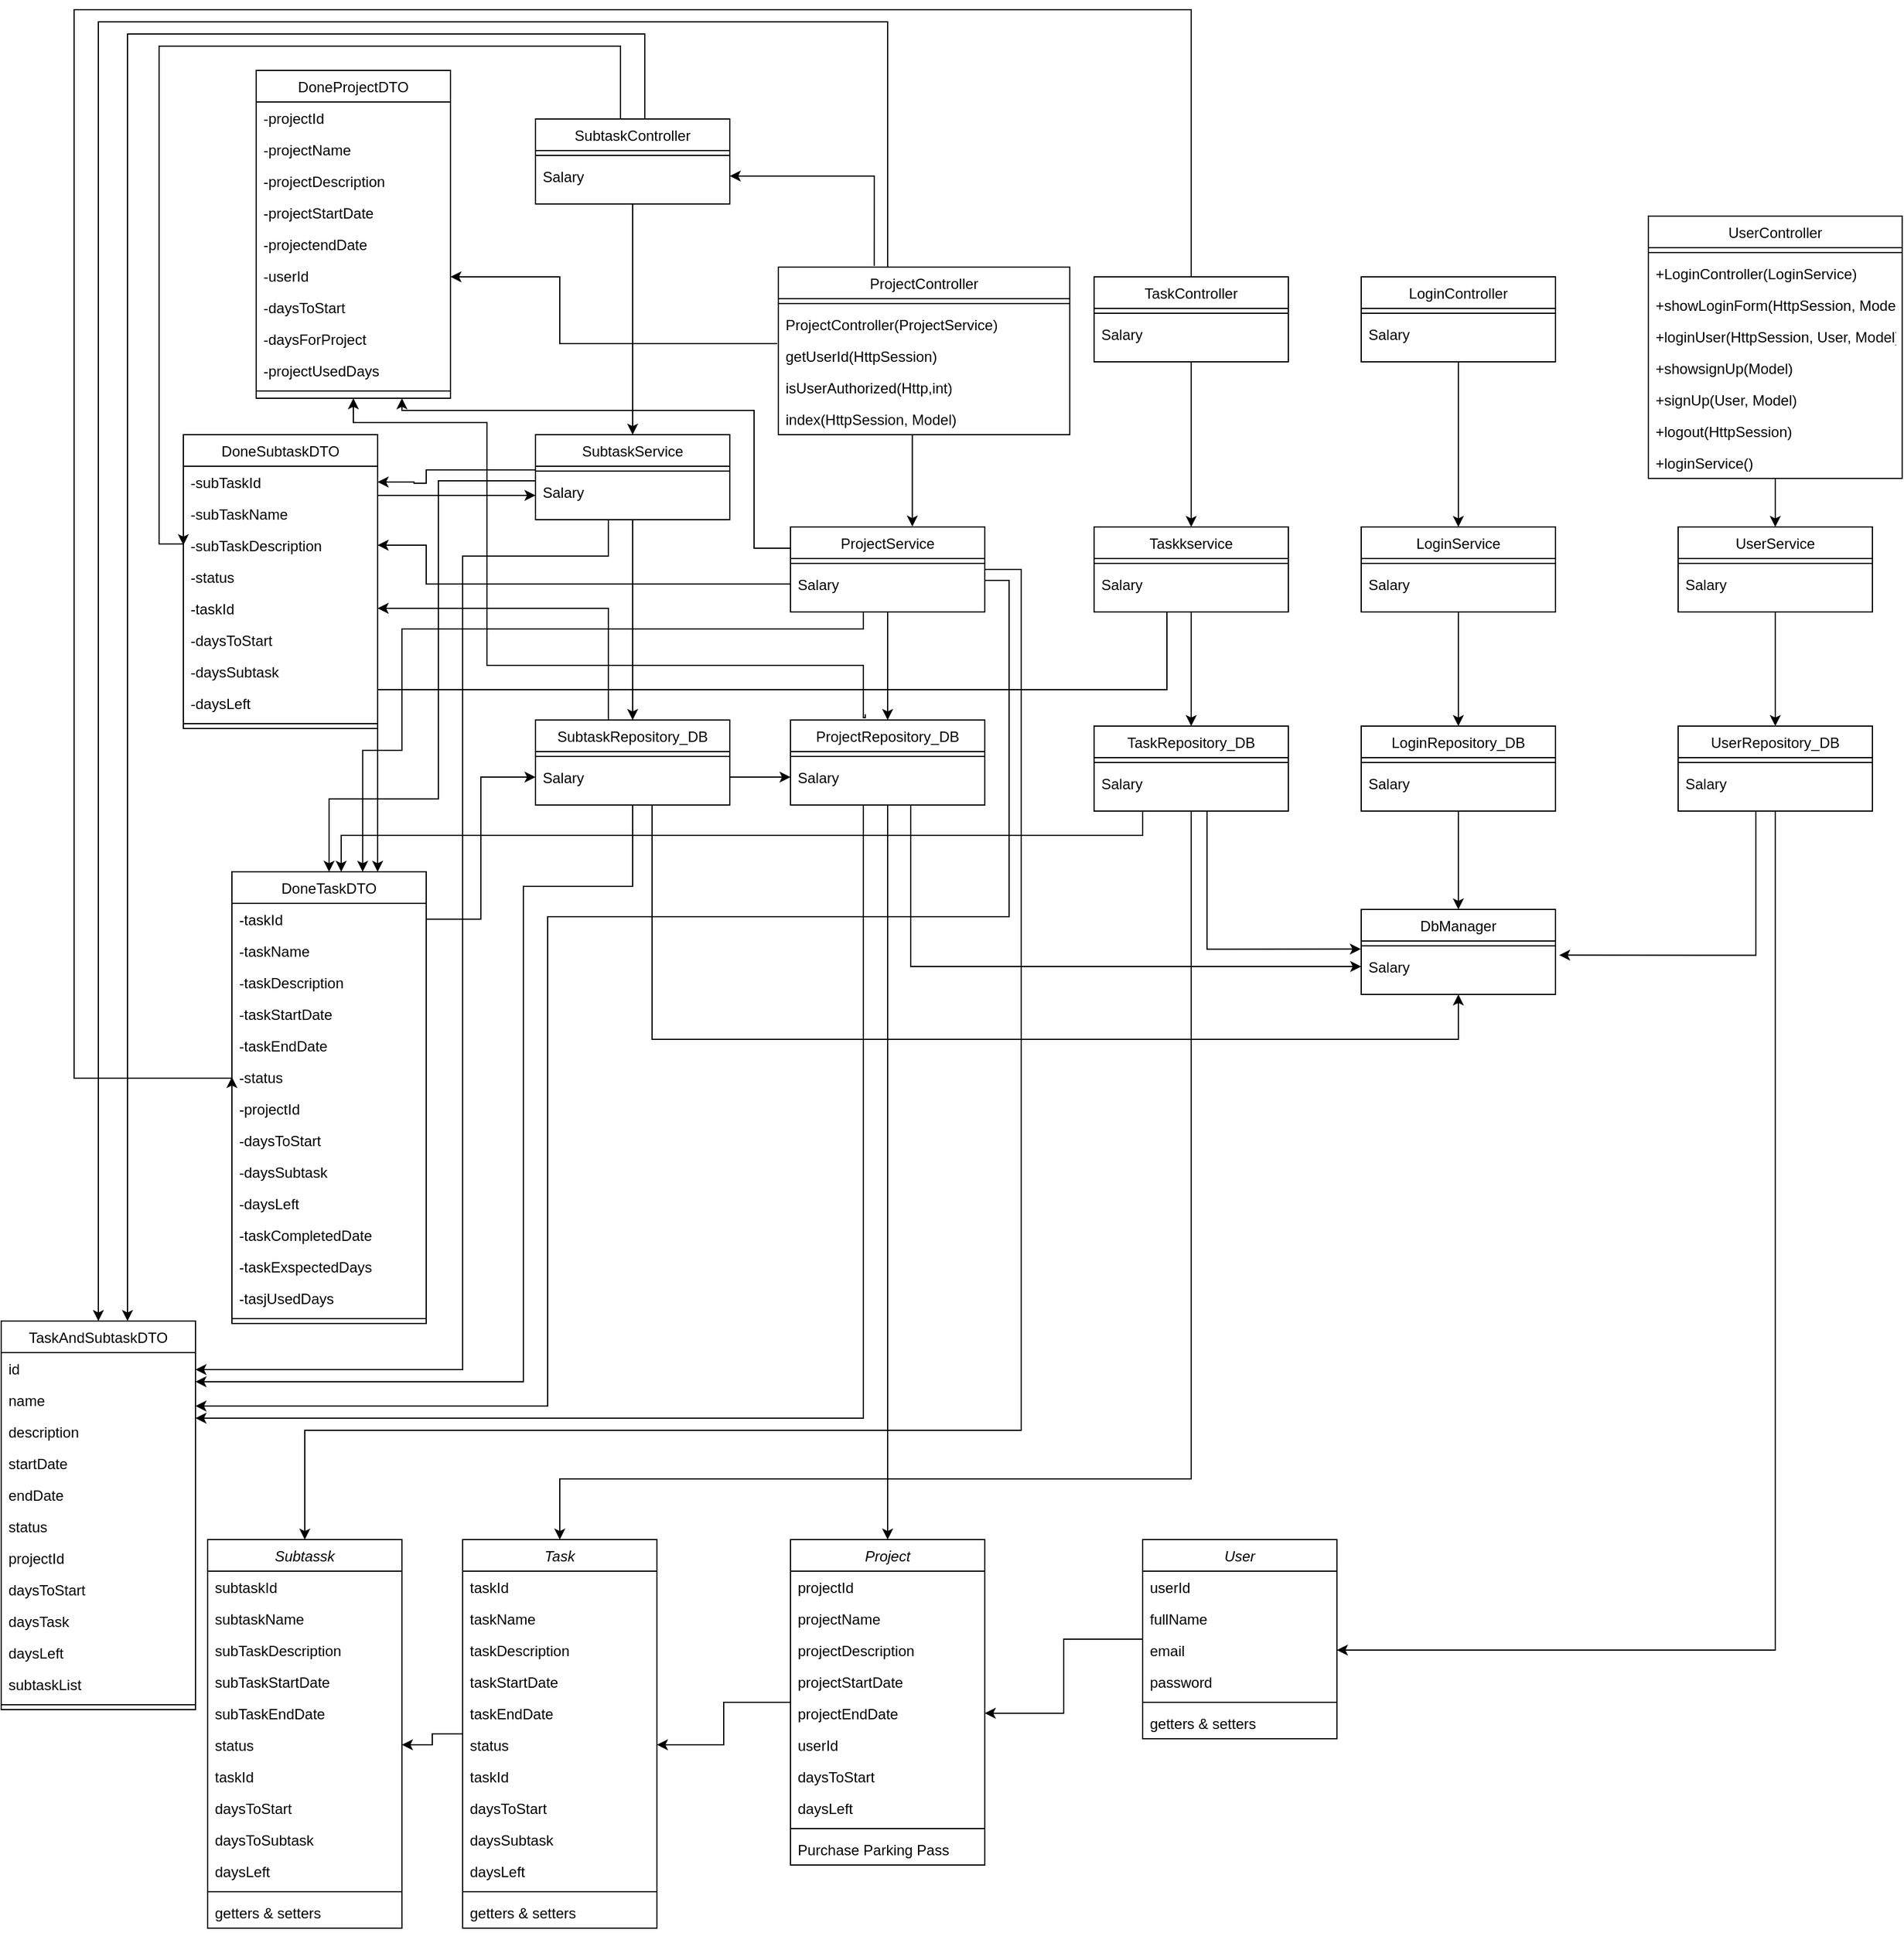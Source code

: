<mxfile version="21.3.5" type="github">
  <diagram id="C5RBs43oDa-KdzZeNtuy" name="Page-1">
    <mxGraphModel dx="1100" dy="817" grid="1" gridSize="10" guides="1" tooltips="1" connect="1" arrows="1" fold="1" page="1" pageScale="1" pageWidth="3300" pageHeight="4681" math="0" shadow="0">
      <root>
        <mxCell id="WIyWlLk6GJQsqaUBKTNV-0" />
        <mxCell id="WIyWlLk6GJQsqaUBKTNV-1" parent="WIyWlLk6GJQsqaUBKTNV-0" />
        <mxCell id="1k3d_LjwINiWORwzEv2y-136" style="edgeStyle=orthogonalEdgeStyle;rounded=0;orthogonalLoop=1;jettySize=auto;html=1;entryX=1;entryY=0.5;entryDx=0;entryDy=0;" edge="1" parent="WIyWlLk6GJQsqaUBKTNV-1" source="zkfFHV4jXpPFQw0GAbJ--0" target="1k3d_LjwINiWORwzEv2y-37">
          <mxGeometry relative="1" as="geometry" />
        </mxCell>
        <mxCell id="zkfFHV4jXpPFQw0GAbJ--0" value="Project" style="swimlane;fontStyle=2;align=center;verticalAlign=top;childLayout=stackLayout;horizontal=1;startSize=26;horizontalStack=0;resizeParent=1;resizeLast=0;collapsible=1;marginBottom=0;rounded=0;shadow=0;strokeWidth=1;" parent="WIyWlLk6GJQsqaUBKTNV-1" vertex="1">
          <mxGeometry x="1370" y="2240" width="160" height="268" as="geometry">
            <mxRectangle x="230" y="140" width="160" height="26" as="alternateBounds" />
          </mxGeometry>
        </mxCell>
        <mxCell id="zkfFHV4jXpPFQw0GAbJ--1" value="projectId" style="text;align=left;verticalAlign=top;spacingLeft=4;spacingRight=4;overflow=hidden;rotatable=0;points=[[0,0.5],[1,0.5]];portConstraint=eastwest;" parent="zkfFHV4jXpPFQw0GAbJ--0" vertex="1">
          <mxGeometry y="26" width="160" height="26" as="geometry" />
        </mxCell>
        <mxCell id="zkfFHV4jXpPFQw0GAbJ--2" value="projectName" style="text;align=left;verticalAlign=top;spacingLeft=4;spacingRight=4;overflow=hidden;rotatable=0;points=[[0,0.5],[1,0.5]];portConstraint=eastwest;rounded=0;shadow=0;html=0;" parent="zkfFHV4jXpPFQw0GAbJ--0" vertex="1">
          <mxGeometry y="52" width="160" height="26" as="geometry" />
        </mxCell>
        <mxCell id="zkfFHV4jXpPFQw0GAbJ--3" value="projectDescription" style="text;align=left;verticalAlign=top;spacingLeft=4;spacingRight=4;overflow=hidden;rotatable=0;points=[[0,0.5],[1,0.5]];portConstraint=eastwest;rounded=0;shadow=0;html=0;" parent="zkfFHV4jXpPFQw0GAbJ--0" vertex="1">
          <mxGeometry y="78" width="160" height="26" as="geometry" />
        </mxCell>
        <mxCell id="1k3d_LjwINiWORwzEv2y-18" value="projectStartDate" style="text;align=left;verticalAlign=top;spacingLeft=4;spacingRight=4;overflow=hidden;rotatable=0;points=[[0,0.5],[1,0.5]];portConstraint=eastwest;rounded=0;shadow=0;html=0;" vertex="1" parent="zkfFHV4jXpPFQw0GAbJ--0">
          <mxGeometry y="104" width="160" height="26" as="geometry" />
        </mxCell>
        <mxCell id="1k3d_LjwINiWORwzEv2y-19" value="projectEndDate" style="text;align=left;verticalAlign=top;spacingLeft=4;spacingRight=4;overflow=hidden;rotatable=0;points=[[0,0.5],[1,0.5]];portConstraint=eastwest;rounded=0;shadow=0;html=0;" vertex="1" parent="zkfFHV4jXpPFQw0GAbJ--0">
          <mxGeometry y="130" width="160" height="26" as="geometry" />
        </mxCell>
        <mxCell id="1k3d_LjwINiWORwzEv2y-20" value="userId" style="text;align=left;verticalAlign=top;spacingLeft=4;spacingRight=4;overflow=hidden;rotatable=0;points=[[0,0.5],[1,0.5]];portConstraint=eastwest;rounded=0;shadow=0;html=0;" vertex="1" parent="zkfFHV4jXpPFQw0GAbJ--0">
          <mxGeometry y="156" width="160" height="26" as="geometry" />
        </mxCell>
        <mxCell id="1k3d_LjwINiWORwzEv2y-21" value="daysToStart" style="text;align=left;verticalAlign=top;spacingLeft=4;spacingRight=4;overflow=hidden;rotatable=0;points=[[0,0.5],[1,0.5]];portConstraint=eastwest;rounded=0;shadow=0;html=0;" vertex="1" parent="zkfFHV4jXpPFQw0GAbJ--0">
          <mxGeometry y="182" width="160" height="26" as="geometry" />
        </mxCell>
        <mxCell id="1k3d_LjwINiWORwzEv2y-22" value="daysLeft" style="text;align=left;verticalAlign=top;spacingLeft=4;spacingRight=4;overflow=hidden;rotatable=0;points=[[0,0.5],[1,0.5]];portConstraint=eastwest;rounded=0;shadow=0;html=0;" vertex="1" parent="zkfFHV4jXpPFQw0GAbJ--0">
          <mxGeometry y="208" width="160" height="26" as="geometry" />
        </mxCell>
        <mxCell id="zkfFHV4jXpPFQw0GAbJ--4" value="" style="line;html=1;strokeWidth=1;align=left;verticalAlign=middle;spacingTop=-1;spacingLeft=3;spacingRight=3;rotatable=0;labelPosition=right;points=[];portConstraint=eastwest;" parent="zkfFHV4jXpPFQw0GAbJ--0" vertex="1">
          <mxGeometry y="234" width="160" height="8" as="geometry" />
        </mxCell>
        <mxCell id="zkfFHV4jXpPFQw0GAbJ--5" value="Purchase Parking Pass" style="text;align=left;verticalAlign=top;spacingLeft=4;spacingRight=4;overflow=hidden;rotatable=0;points=[[0,0.5],[1,0.5]];portConstraint=eastwest;" parent="zkfFHV4jXpPFQw0GAbJ--0" vertex="1">
          <mxGeometry y="242" width="160" height="26" as="geometry" />
        </mxCell>
        <mxCell id="1k3d_LjwINiWORwzEv2y-135" style="edgeStyle=orthogonalEdgeStyle;rounded=0;orthogonalLoop=1;jettySize=auto;html=1;entryX=1;entryY=0.5;entryDx=0;entryDy=0;" edge="1" parent="WIyWlLk6GJQsqaUBKTNV-1" source="1k3d_LjwINiWORwzEv2y-6" target="1k3d_LjwINiWORwzEv2y-19">
          <mxGeometry relative="1" as="geometry" />
        </mxCell>
        <mxCell id="1k3d_LjwINiWORwzEv2y-6" value="User" style="swimlane;fontStyle=2;align=center;verticalAlign=top;childLayout=stackLayout;horizontal=1;startSize=26;horizontalStack=0;resizeParent=1;resizeLast=0;collapsible=1;marginBottom=0;rounded=0;shadow=0;strokeWidth=1;" vertex="1" parent="WIyWlLk6GJQsqaUBKTNV-1">
          <mxGeometry x="1660" y="2240" width="160" height="164" as="geometry">
            <mxRectangle x="230" y="140" width="160" height="26" as="alternateBounds" />
          </mxGeometry>
        </mxCell>
        <mxCell id="1k3d_LjwINiWORwzEv2y-7" value="userId" style="text;align=left;verticalAlign=top;spacingLeft=4;spacingRight=4;overflow=hidden;rotatable=0;points=[[0,0.5],[1,0.5]];portConstraint=eastwest;" vertex="1" parent="1k3d_LjwINiWORwzEv2y-6">
          <mxGeometry y="26" width="160" height="26" as="geometry" />
        </mxCell>
        <mxCell id="1k3d_LjwINiWORwzEv2y-8" value="fullName" style="text;align=left;verticalAlign=top;spacingLeft=4;spacingRight=4;overflow=hidden;rotatable=0;points=[[0,0.5],[1,0.5]];portConstraint=eastwest;rounded=0;shadow=0;html=0;" vertex="1" parent="1k3d_LjwINiWORwzEv2y-6">
          <mxGeometry y="52" width="160" height="26" as="geometry" />
        </mxCell>
        <mxCell id="1k3d_LjwINiWORwzEv2y-9" value="email" style="text;align=left;verticalAlign=top;spacingLeft=4;spacingRight=4;overflow=hidden;rotatable=0;points=[[0,0.5],[1,0.5]];portConstraint=eastwest;rounded=0;shadow=0;html=0;" vertex="1" parent="1k3d_LjwINiWORwzEv2y-6">
          <mxGeometry y="78" width="160" height="26" as="geometry" />
        </mxCell>
        <mxCell id="1k3d_LjwINiWORwzEv2y-44" value="password" style="text;align=left;verticalAlign=top;spacingLeft=4;spacingRight=4;overflow=hidden;rotatable=0;points=[[0,0.5],[1,0.5]];portConstraint=eastwest;rounded=0;shadow=0;html=0;" vertex="1" parent="1k3d_LjwINiWORwzEv2y-6">
          <mxGeometry y="104" width="160" height="26" as="geometry" />
        </mxCell>
        <mxCell id="1k3d_LjwINiWORwzEv2y-10" value="" style="line;html=1;strokeWidth=1;align=left;verticalAlign=middle;spacingTop=-1;spacingLeft=3;spacingRight=3;rotatable=0;labelPosition=right;points=[];portConstraint=eastwest;" vertex="1" parent="1k3d_LjwINiWORwzEv2y-6">
          <mxGeometry y="130" width="160" height="8" as="geometry" />
        </mxCell>
        <mxCell id="1k3d_LjwINiWORwzEv2y-11" value="getters &amp; setters" style="text;align=left;verticalAlign=top;spacingLeft=4;spacingRight=4;overflow=hidden;rotatable=0;points=[[0,0.5],[1,0.5]];portConstraint=eastwest;" vertex="1" parent="1k3d_LjwINiWORwzEv2y-6">
          <mxGeometry y="138" width="160" height="26" as="geometry" />
        </mxCell>
        <mxCell id="1k3d_LjwINiWORwzEv2y-12" value="Subtassk" style="swimlane;fontStyle=2;align=center;verticalAlign=top;childLayout=stackLayout;horizontal=1;startSize=26;horizontalStack=0;resizeParent=1;resizeLast=0;collapsible=1;marginBottom=0;rounded=0;shadow=0;strokeWidth=1;" vertex="1" parent="WIyWlLk6GJQsqaUBKTNV-1">
          <mxGeometry x="890" y="2240" width="160" height="320" as="geometry">
            <mxRectangle x="230" y="140" width="160" height="26" as="alternateBounds" />
          </mxGeometry>
        </mxCell>
        <mxCell id="1k3d_LjwINiWORwzEv2y-13" value="subtaskId" style="text;align=left;verticalAlign=top;spacingLeft=4;spacingRight=4;overflow=hidden;rotatable=0;points=[[0,0.5],[1,0.5]];portConstraint=eastwest;" vertex="1" parent="1k3d_LjwINiWORwzEv2y-12">
          <mxGeometry y="26" width="160" height="26" as="geometry" />
        </mxCell>
        <mxCell id="1k3d_LjwINiWORwzEv2y-14" value="subtaskName" style="text;align=left;verticalAlign=top;spacingLeft=4;spacingRight=4;overflow=hidden;rotatable=0;points=[[0,0.5],[1,0.5]];portConstraint=eastwest;rounded=0;shadow=0;html=0;" vertex="1" parent="1k3d_LjwINiWORwzEv2y-12">
          <mxGeometry y="52" width="160" height="26" as="geometry" />
        </mxCell>
        <mxCell id="1k3d_LjwINiWORwzEv2y-15" value="subTaskDescription" style="text;align=left;verticalAlign=top;spacingLeft=4;spacingRight=4;overflow=hidden;rotatable=0;points=[[0,0.5],[1,0.5]];portConstraint=eastwest;rounded=0;shadow=0;html=0;" vertex="1" parent="1k3d_LjwINiWORwzEv2y-12">
          <mxGeometry y="78" width="160" height="26" as="geometry" />
        </mxCell>
        <mxCell id="1k3d_LjwINiWORwzEv2y-23" value="subTaskStartDate" style="text;align=left;verticalAlign=top;spacingLeft=4;spacingRight=4;overflow=hidden;rotatable=0;points=[[0,0.5],[1,0.5]];portConstraint=eastwest;rounded=0;shadow=0;html=0;" vertex="1" parent="1k3d_LjwINiWORwzEv2y-12">
          <mxGeometry y="104" width="160" height="26" as="geometry" />
        </mxCell>
        <mxCell id="1k3d_LjwINiWORwzEv2y-24" value="subTaskEndDate" style="text;align=left;verticalAlign=top;spacingLeft=4;spacingRight=4;overflow=hidden;rotatable=0;points=[[0,0.5],[1,0.5]];portConstraint=eastwest;rounded=0;shadow=0;html=0;" vertex="1" parent="1k3d_LjwINiWORwzEv2y-12">
          <mxGeometry y="130" width="160" height="26" as="geometry" />
        </mxCell>
        <mxCell id="1k3d_LjwINiWORwzEv2y-25" value="status" style="text;align=left;verticalAlign=top;spacingLeft=4;spacingRight=4;overflow=hidden;rotatable=0;points=[[0,0.5],[1,0.5]];portConstraint=eastwest;rounded=0;shadow=0;html=0;" vertex="1" parent="1k3d_LjwINiWORwzEv2y-12">
          <mxGeometry y="156" width="160" height="26" as="geometry" />
        </mxCell>
        <mxCell id="1k3d_LjwINiWORwzEv2y-27" value="taskId" style="text;align=left;verticalAlign=top;spacingLeft=4;spacingRight=4;overflow=hidden;rotatable=0;points=[[0,0.5],[1,0.5]];portConstraint=eastwest;rounded=0;shadow=0;html=0;" vertex="1" parent="1k3d_LjwINiWORwzEv2y-12">
          <mxGeometry y="182" width="160" height="26" as="geometry" />
        </mxCell>
        <mxCell id="1k3d_LjwINiWORwzEv2y-28" value="daysToStart" style="text;align=left;verticalAlign=top;spacingLeft=4;spacingRight=4;overflow=hidden;rotatable=0;points=[[0,0.5],[1,0.5]];portConstraint=eastwest;rounded=0;shadow=0;html=0;" vertex="1" parent="1k3d_LjwINiWORwzEv2y-12">
          <mxGeometry y="208" width="160" height="26" as="geometry" />
        </mxCell>
        <mxCell id="1k3d_LjwINiWORwzEv2y-30" value="daysToSubtask" style="text;align=left;verticalAlign=top;spacingLeft=4;spacingRight=4;overflow=hidden;rotatable=0;points=[[0,0.5],[1,0.5]];portConstraint=eastwest;rounded=0;shadow=0;html=0;" vertex="1" parent="1k3d_LjwINiWORwzEv2y-12">
          <mxGeometry y="234" width="160" height="26" as="geometry" />
        </mxCell>
        <mxCell id="1k3d_LjwINiWORwzEv2y-29" value="daysLeft" style="text;align=left;verticalAlign=top;spacingLeft=4;spacingRight=4;overflow=hidden;rotatable=0;points=[[0,0.5],[1,0.5]];portConstraint=eastwest;rounded=0;shadow=0;html=0;" vertex="1" parent="1k3d_LjwINiWORwzEv2y-12">
          <mxGeometry y="260" width="160" height="26" as="geometry" />
        </mxCell>
        <mxCell id="1k3d_LjwINiWORwzEv2y-16" value="" style="line;html=1;strokeWidth=1;align=left;verticalAlign=middle;spacingTop=-1;spacingLeft=3;spacingRight=3;rotatable=0;labelPosition=right;points=[];portConstraint=eastwest;" vertex="1" parent="1k3d_LjwINiWORwzEv2y-12">
          <mxGeometry y="286" width="160" height="8" as="geometry" />
        </mxCell>
        <mxCell id="1k3d_LjwINiWORwzEv2y-26" value="getters &amp; setters" style="text;align=left;verticalAlign=top;spacingLeft=4;spacingRight=4;overflow=hidden;rotatable=0;points=[[0,0.5],[1,0.5]];portConstraint=eastwest;rounded=0;shadow=0;html=0;" vertex="1" parent="1k3d_LjwINiWORwzEv2y-12">
          <mxGeometry y="294" width="160" height="26" as="geometry" />
        </mxCell>
        <mxCell id="1k3d_LjwINiWORwzEv2y-137" style="edgeStyle=orthogonalEdgeStyle;rounded=0;orthogonalLoop=1;jettySize=auto;html=1;entryX=1;entryY=0.5;entryDx=0;entryDy=0;" edge="1" parent="WIyWlLk6GJQsqaUBKTNV-1" source="1k3d_LjwINiWORwzEv2y-31" target="1k3d_LjwINiWORwzEv2y-25">
          <mxGeometry relative="1" as="geometry" />
        </mxCell>
        <mxCell id="1k3d_LjwINiWORwzEv2y-31" value="Task" style="swimlane;fontStyle=2;align=center;verticalAlign=top;childLayout=stackLayout;horizontal=1;startSize=26;horizontalStack=0;resizeParent=1;resizeLast=0;collapsible=1;marginBottom=0;rounded=0;shadow=0;strokeWidth=1;" vertex="1" parent="WIyWlLk6GJQsqaUBKTNV-1">
          <mxGeometry x="1100" y="2240" width="160" height="320" as="geometry">
            <mxRectangle x="230" y="140" width="160" height="26" as="alternateBounds" />
          </mxGeometry>
        </mxCell>
        <mxCell id="1k3d_LjwINiWORwzEv2y-32" value="taskId" style="text;align=left;verticalAlign=top;spacingLeft=4;spacingRight=4;overflow=hidden;rotatable=0;points=[[0,0.5],[1,0.5]];portConstraint=eastwest;" vertex="1" parent="1k3d_LjwINiWORwzEv2y-31">
          <mxGeometry y="26" width="160" height="26" as="geometry" />
        </mxCell>
        <mxCell id="1k3d_LjwINiWORwzEv2y-33" value="taskName" style="text;align=left;verticalAlign=top;spacingLeft=4;spacingRight=4;overflow=hidden;rotatable=0;points=[[0,0.5],[1,0.5]];portConstraint=eastwest;rounded=0;shadow=0;html=0;" vertex="1" parent="1k3d_LjwINiWORwzEv2y-31">
          <mxGeometry y="52" width="160" height="26" as="geometry" />
        </mxCell>
        <mxCell id="1k3d_LjwINiWORwzEv2y-34" value="taskDescription" style="text;align=left;verticalAlign=top;spacingLeft=4;spacingRight=4;overflow=hidden;rotatable=0;points=[[0,0.5],[1,0.5]];portConstraint=eastwest;rounded=0;shadow=0;html=0;" vertex="1" parent="1k3d_LjwINiWORwzEv2y-31">
          <mxGeometry y="78" width="160" height="26" as="geometry" />
        </mxCell>
        <mxCell id="1k3d_LjwINiWORwzEv2y-35" value="taskStartDate" style="text;align=left;verticalAlign=top;spacingLeft=4;spacingRight=4;overflow=hidden;rotatable=0;points=[[0,0.5],[1,0.5]];portConstraint=eastwest;rounded=0;shadow=0;html=0;" vertex="1" parent="1k3d_LjwINiWORwzEv2y-31">
          <mxGeometry y="104" width="160" height="26" as="geometry" />
        </mxCell>
        <mxCell id="1k3d_LjwINiWORwzEv2y-36" value="taskEndDate" style="text;align=left;verticalAlign=top;spacingLeft=4;spacingRight=4;overflow=hidden;rotatable=0;points=[[0,0.5],[1,0.5]];portConstraint=eastwest;rounded=0;shadow=0;html=0;" vertex="1" parent="1k3d_LjwINiWORwzEv2y-31">
          <mxGeometry y="130" width="160" height="26" as="geometry" />
        </mxCell>
        <mxCell id="1k3d_LjwINiWORwzEv2y-37" value="status" style="text;align=left;verticalAlign=top;spacingLeft=4;spacingRight=4;overflow=hidden;rotatable=0;points=[[0,0.5],[1,0.5]];portConstraint=eastwest;rounded=0;shadow=0;html=0;" vertex="1" parent="1k3d_LjwINiWORwzEv2y-31">
          <mxGeometry y="156" width="160" height="26" as="geometry" />
        </mxCell>
        <mxCell id="1k3d_LjwINiWORwzEv2y-38" value="taskId" style="text;align=left;verticalAlign=top;spacingLeft=4;spacingRight=4;overflow=hidden;rotatable=0;points=[[0,0.5],[1,0.5]];portConstraint=eastwest;rounded=0;shadow=0;html=0;" vertex="1" parent="1k3d_LjwINiWORwzEv2y-31">
          <mxGeometry y="182" width="160" height="26" as="geometry" />
        </mxCell>
        <mxCell id="1k3d_LjwINiWORwzEv2y-39" value="daysToStart" style="text;align=left;verticalAlign=top;spacingLeft=4;spacingRight=4;overflow=hidden;rotatable=0;points=[[0,0.5],[1,0.5]];portConstraint=eastwest;rounded=0;shadow=0;html=0;" vertex="1" parent="1k3d_LjwINiWORwzEv2y-31">
          <mxGeometry y="208" width="160" height="26" as="geometry" />
        </mxCell>
        <mxCell id="1k3d_LjwINiWORwzEv2y-40" value="daysSubtask" style="text;align=left;verticalAlign=top;spacingLeft=4;spacingRight=4;overflow=hidden;rotatable=0;points=[[0,0.5],[1,0.5]];portConstraint=eastwest;rounded=0;shadow=0;html=0;" vertex="1" parent="1k3d_LjwINiWORwzEv2y-31">
          <mxGeometry y="234" width="160" height="26" as="geometry" />
        </mxCell>
        <mxCell id="1k3d_LjwINiWORwzEv2y-41" value="daysLeft" style="text;align=left;verticalAlign=top;spacingLeft=4;spacingRight=4;overflow=hidden;rotatable=0;points=[[0,0.5],[1,0.5]];portConstraint=eastwest;rounded=0;shadow=0;html=0;" vertex="1" parent="1k3d_LjwINiWORwzEv2y-31">
          <mxGeometry y="260" width="160" height="26" as="geometry" />
        </mxCell>
        <mxCell id="1k3d_LjwINiWORwzEv2y-42" value="" style="line;html=1;strokeWidth=1;align=left;verticalAlign=middle;spacingTop=-1;spacingLeft=3;spacingRight=3;rotatable=0;labelPosition=right;points=[];portConstraint=eastwest;" vertex="1" parent="1k3d_LjwINiWORwzEv2y-31">
          <mxGeometry y="286" width="160" height="8" as="geometry" />
        </mxCell>
        <mxCell id="1k3d_LjwINiWORwzEv2y-43" value="getters &amp; setters" style="text;align=left;verticalAlign=top;spacingLeft=4;spacingRight=4;overflow=hidden;rotatable=0;points=[[0,0.5],[1,0.5]];portConstraint=eastwest;rounded=0;shadow=0;html=0;" vertex="1" parent="1k3d_LjwINiWORwzEv2y-31">
          <mxGeometry y="294" width="160" height="26" as="geometry" />
        </mxCell>
        <mxCell id="1k3d_LjwINiWORwzEv2y-132" style="edgeStyle=orthogonalEdgeStyle;rounded=0;orthogonalLoop=1;jettySize=auto;html=1;entryX=0.5;entryY=0;entryDx=0;entryDy=0;" edge="1" parent="WIyWlLk6GJQsqaUBKTNV-1" source="1k3d_LjwINiWORwzEv2y-52" target="1k3d_LjwINiWORwzEv2y-102">
          <mxGeometry relative="1" as="geometry" />
        </mxCell>
        <mxCell id="1k3d_LjwINiWORwzEv2y-52" value="LoginController" style="swimlane;fontStyle=0;align=center;verticalAlign=top;childLayout=stackLayout;horizontal=1;startSize=26;horizontalStack=0;resizeParent=1;resizeLast=0;collapsible=1;marginBottom=0;rounded=0;shadow=0;strokeWidth=1;" vertex="1" parent="WIyWlLk6GJQsqaUBKTNV-1">
          <mxGeometry x="1840" y="1200" width="160" height="70" as="geometry">
            <mxRectangle x="340" y="380" width="170" height="26" as="alternateBounds" />
          </mxGeometry>
        </mxCell>
        <mxCell id="1k3d_LjwINiWORwzEv2y-54" value="" style="line;html=1;strokeWidth=1;align=left;verticalAlign=middle;spacingTop=-1;spacingLeft=3;spacingRight=3;rotatable=0;labelPosition=right;points=[];portConstraint=eastwest;" vertex="1" parent="1k3d_LjwINiWORwzEv2y-52">
          <mxGeometry y="26" width="160" height="8" as="geometry" />
        </mxCell>
        <mxCell id="1k3d_LjwINiWORwzEv2y-53" value="Salary" style="text;align=left;verticalAlign=top;spacingLeft=4;spacingRight=4;overflow=hidden;rotatable=0;points=[[0,0.5],[1,0.5]];portConstraint=eastwest;" vertex="1" parent="1k3d_LjwINiWORwzEv2y-52">
          <mxGeometry y="34" width="160" height="26" as="geometry" />
        </mxCell>
        <mxCell id="1k3d_LjwINiWORwzEv2y-129" style="edgeStyle=orthogonalEdgeStyle;rounded=0;orthogonalLoop=1;jettySize=auto;html=1;entryX=0.5;entryY=0;entryDx=0;entryDy=0;" edge="1" parent="WIyWlLk6GJQsqaUBKTNV-1" source="1k3d_LjwINiWORwzEv2y-58" target="1k3d_LjwINiWORwzEv2y-114">
          <mxGeometry relative="1" as="geometry" />
        </mxCell>
        <mxCell id="1k3d_LjwINiWORwzEv2y-149" style="edgeStyle=orthogonalEdgeStyle;rounded=0;orthogonalLoop=1;jettySize=auto;html=1;entryX=0;entryY=0.5;entryDx=0;entryDy=0;" edge="1" parent="WIyWlLk6GJQsqaUBKTNV-1" source="1k3d_LjwINiWORwzEv2y-58" target="1k3d_LjwINiWORwzEv2y-246">
          <mxGeometry relative="1" as="geometry">
            <Array as="points">
              <mxPoint x="1230" y="1010" />
              <mxPoint x="850" y="1010" />
              <mxPoint x="850" y="1420" />
            </Array>
          </mxGeometry>
        </mxCell>
        <mxCell id="1k3d_LjwINiWORwzEv2y-163" style="edgeStyle=orthogonalEdgeStyle;rounded=0;orthogonalLoop=1;jettySize=auto;html=1;entryX=0.65;entryY=0;entryDx=0;entryDy=0;entryPerimeter=0;" edge="1" parent="WIyWlLk6GJQsqaUBKTNV-1" source="1k3d_LjwINiWORwzEv2y-58" target="1k3d_LjwINiWORwzEv2y-77">
          <mxGeometry relative="1" as="geometry">
            <Array as="points">
              <mxPoint x="1250" y="1000" />
              <mxPoint x="824" y="1000" />
            </Array>
          </mxGeometry>
        </mxCell>
        <mxCell id="1k3d_LjwINiWORwzEv2y-58" value="SubtaskController" style="swimlane;fontStyle=0;align=center;verticalAlign=top;childLayout=stackLayout;horizontal=1;startSize=26;horizontalStack=0;resizeParent=1;resizeLast=0;collapsible=1;marginBottom=0;rounded=0;shadow=0;strokeWidth=1;" vertex="1" parent="WIyWlLk6GJQsqaUBKTNV-1">
          <mxGeometry x="1160" y="1070" width="160" height="70" as="geometry">
            <mxRectangle x="340" y="380" width="170" height="26" as="alternateBounds" />
          </mxGeometry>
        </mxCell>
        <mxCell id="1k3d_LjwINiWORwzEv2y-60" value="" style="line;html=1;strokeWidth=1;align=left;verticalAlign=middle;spacingTop=-1;spacingLeft=3;spacingRight=3;rotatable=0;labelPosition=right;points=[];portConstraint=eastwest;" vertex="1" parent="1k3d_LjwINiWORwzEv2y-58">
          <mxGeometry y="26" width="160" height="8" as="geometry" />
        </mxCell>
        <mxCell id="1k3d_LjwINiWORwzEv2y-59" value="Salary" style="text;align=left;verticalAlign=top;spacingLeft=4;spacingRight=4;overflow=hidden;rotatable=0;points=[[0,0.5],[1,0.5]];portConstraint=eastwest;" vertex="1" parent="1k3d_LjwINiWORwzEv2y-58">
          <mxGeometry y="34" width="160" height="26" as="geometry" />
        </mxCell>
        <mxCell id="1k3d_LjwINiWORwzEv2y-130" style="edgeStyle=orthogonalEdgeStyle;rounded=0;orthogonalLoop=1;jettySize=auto;html=1;entryX=0.5;entryY=0;entryDx=0;entryDy=0;" edge="1" parent="WIyWlLk6GJQsqaUBKTNV-1" source="1k3d_LjwINiWORwzEv2y-61" target="1k3d_LjwINiWORwzEv2y-117">
          <mxGeometry relative="1" as="geometry" />
        </mxCell>
        <mxCell id="1k3d_LjwINiWORwzEv2y-204" style="edgeStyle=orthogonalEdgeStyle;rounded=0;orthogonalLoop=1;jettySize=auto;html=1;entryX=0;entryY=0.5;entryDx=0;entryDy=0;" edge="1" parent="WIyWlLk6GJQsqaUBKTNV-1" source="1k3d_LjwINiWORwzEv2y-61" target="1k3d_LjwINiWORwzEv2y-258">
          <mxGeometry relative="1" as="geometry">
            <Array as="points">
              <mxPoint x="1700" y="980" />
              <mxPoint x="780" y="980" />
              <mxPoint x="780" y="1860" />
            </Array>
          </mxGeometry>
        </mxCell>
        <mxCell id="1k3d_LjwINiWORwzEv2y-61" value="TaskController" style="swimlane;fontStyle=0;align=center;verticalAlign=top;childLayout=stackLayout;horizontal=1;startSize=26;horizontalStack=0;resizeParent=1;resizeLast=0;collapsible=1;marginBottom=0;rounded=0;shadow=0;strokeWidth=1;" vertex="1" parent="WIyWlLk6GJQsqaUBKTNV-1">
          <mxGeometry x="1620" y="1200" width="160" height="70" as="geometry">
            <mxRectangle x="340" y="380" width="170" height="26" as="alternateBounds" />
          </mxGeometry>
        </mxCell>
        <mxCell id="1k3d_LjwINiWORwzEv2y-63" value="" style="line;html=1;strokeWidth=1;align=left;verticalAlign=middle;spacingTop=-1;spacingLeft=3;spacingRight=3;rotatable=0;labelPosition=right;points=[];portConstraint=eastwest;" vertex="1" parent="1k3d_LjwINiWORwzEv2y-61">
          <mxGeometry y="26" width="160" height="8" as="geometry" />
        </mxCell>
        <mxCell id="1k3d_LjwINiWORwzEv2y-62" value="Salary" style="text;align=left;verticalAlign=top;spacingLeft=4;spacingRight=4;overflow=hidden;rotatable=0;points=[[0,0.5],[1,0.5]];portConstraint=eastwest;" vertex="1" parent="1k3d_LjwINiWORwzEv2y-61">
          <mxGeometry y="34" width="160" height="26" as="geometry" />
        </mxCell>
        <mxCell id="1k3d_LjwINiWORwzEv2y-128" style="edgeStyle=orthogonalEdgeStyle;rounded=0;orthogonalLoop=1;jettySize=auto;html=1;entryX=0.5;entryY=0;entryDx=0;entryDy=0;" edge="1" parent="WIyWlLk6GJQsqaUBKTNV-1" source="1k3d_LjwINiWORwzEv2y-65" target="1k3d_LjwINiWORwzEv2y-120">
          <mxGeometry relative="1" as="geometry" />
        </mxCell>
        <mxCell id="1k3d_LjwINiWORwzEv2y-65" value="UserController" style="swimlane;fontStyle=0;align=center;verticalAlign=top;childLayout=stackLayout;horizontal=1;startSize=26;horizontalStack=0;resizeParent=1;resizeLast=0;collapsible=1;marginBottom=0;rounded=0;shadow=0;strokeWidth=1;" vertex="1" parent="WIyWlLk6GJQsqaUBKTNV-1">
          <mxGeometry x="2076.5" y="1150" width="209" height="216" as="geometry">
            <mxRectangle x="340" y="380" width="170" height="26" as="alternateBounds" />
          </mxGeometry>
        </mxCell>
        <mxCell id="1k3d_LjwINiWORwzEv2y-67" value="" style="line;html=1;strokeWidth=1;align=left;verticalAlign=middle;spacingTop=-1;spacingLeft=3;spacingRight=3;rotatable=0;labelPosition=right;points=[];portConstraint=eastwest;" vertex="1" parent="1k3d_LjwINiWORwzEv2y-65">
          <mxGeometry y="26" width="209" height="8" as="geometry" />
        </mxCell>
        <mxCell id="1k3d_LjwINiWORwzEv2y-66" value="+LoginController(LoginService)" style="text;align=left;verticalAlign=top;spacingLeft=4;spacingRight=4;overflow=hidden;rotatable=0;points=[[0,0.5],[1,0.5]];portConstraint=eastwest;" vertex="1" parent="1k3d_LjwINiWORwzEv2y-65">
          <mxGeometry y="34" width="209" height="26" as="geometry" />
        </mxCell>
        <mxCell id="1k3d_LjwINiWORwzEv2y-220" value="+showLoginForm(HttpSession, Model)" style="text;align=left;verticalAlign=top;spacingLeft=4;spacingRight=4;overflow=hidden;rotatable=0;points=[[0,0.5],[1,0.5]];portConstraint=eastwest;" vertex="1" parent="1k3d_LjwINiWORwzEv2y-65">
          <mxGeometry y="60" width="209" height="26" as="geometry" />
        </mxCell>
        <mxCell id="1k3d_LjwINiWORwzEv2y-221" value="+loginUser(HttpSession, User, Model)" style="text;align=left;verticalAlign=top;spacingLeft=4;spacingRight=4;overflow=hidden;rotatable=0;points=[[0,0.5],[1,0.5]];portConstraint=eastwest;" vertex="1" parent="1k3d_LjwINiWORwzEv2y-65">
          <mxGeometry y="86" width="209" height="26" as="geometry" />
        </mxCell>
        <mxCell id="1k3d_LjwINiWORwzEv2y-222" value="+showsignUp(Model)" style="text;align=left;verticalAlign=top;spacingLeft=4;spacingRight=4;overflow=hidden;rotatable=0;points=[[0,0.5],[1,0.5]];portConstraint=eastwest;" vertex="1" parent="1k3d_LjwINiWORwzEv2y-65">
          <mxGeometry y="112" width="209" height="26" as="geometry" />
        </mxCell>
        <mxCell id="1k3d_LjwINiWORwzEv2y-224" value="+signUp(User, Model)" style="text;align=left;verticalAlign=top;spacingLeft=4;spacingRight=4;overflow=hidden;rotatable=0;points=[[0,0.5],[1,0.5]];portConstraint=eastwest;" vertex="1" parent="1k3d_LjwINiWORwzEv2y-65">
          <mxGeometry y="138" width="209" height="26" as="geometry" />
        </mxCell>
        <mxCell id="1k3d_LjwINiWORwzEv2y-226" value="+logout(HttpSession)" style="text;align=left;verticalAlign=top;spacingLeft=4;spacingRight=4;overflow=hidden;rotatable=0;points=[[0,0.5],[1,0.5]];portConstraint=eastwest;" vertex="1" parent="1k3d_LjwINiWORwzEv2y-65">
          <mxGeometry y="164" width="209" height="26" as="geometry" />
        </mxCell>
        <mxCell id="1k3d_LjwINiWORwzEv2y-227" value="+loginService()" style="text;align=left;verticalAlign=top;spacingLeft=4;spacingRight=4;overflow=hidden;rotatable=0;points=[[0,0.5],[1,0.5]];portConstraint=eastwest;" vertex="1" parent="1k3d_LjwINiWORwzEv2y-65">
          <mxGeometry y="190" width="209" height="26" as="geometry" />
        </mxCell>
        <mxCell id="1k3d_LjwINiWORwzEv2y-68" value="DoneSubtaskDTO" style="swimlane;fontStyle=0;align=center;verticalAlign=top;childLayout=stackLayout;horizontal=1;startSize=26;horizontalStack=0;resizeParent=1;resizeLast=0;collapsible=1;marginBottom=0;rounded=0;shadow=0;strokeWidth=1;" vertex="1" parent="WIyWlLk6GJQsqaUBKTNV-1">
          <mxGeometry x="870" y="1330" width="160" height="242" as="geometry">
            <mxRectangle x="440" y="-350" width="170" height="26" as="alternateBounds" />
          </mxGeometry>
        </mxCell>
        <mxCell id="1k3d_LjwINiWORwzEv2y-70" value="-subTaskId" style="text;align=left;verticalAlign=top;spacingLeft=4;spacingRight=4;overflow=hidden;rotatable=0;points=[[0,0.5],[1,0.5]];portConstraint=eastwest;" vertex="1" parent="1k3d_LjwINiWORwzEv2y-68">
          <mxGeometry y="26" width="160" height="26" as="geometry" />
        </mxCell>
        <mxCell id="1k3d_LjwINiWORwzEv2y-245" value="-subTaskName" style="text;align=left;verticalAlign=top;spacingLeft=4;spacingRight=4;overflow=hidden;rotatable=0;points=[[0,0.5],[1,0.5]];portConstraint=eastwest;" vertex="1" parent="1k3d_LjwINiWORwzEv2y-68">
          <mxGeometry y="52" width="160" height="26" as="geometry" />
        </mxCell>
        <mxCell id="1k3d_LjwINiWORwzEv2y-246" value="-subTaskDescription" style="text;align=left;verticalAlign=top;spacingLeft=4;spacingRight=4;overflow=hidden;rotatable=0;points=[[0,0.5],[1,0.5]];portConstraint=eastwest;" vertex="1" parent="1k3d_LjwINiWORwzEv2y-68">
          <mxGeometry y="78" width="160" height="26" as="geometry" />
        </mxCell>
        <mxCell id="1k3d_LjwINiWORwzEv2y-247" value="-status" style="text;align=left;verticalAlign=top;spacingLeft=4;spacingRight=4;overflow=hidden;rotatable=0;points=[[0,0.5],[1,0.5]];portConstraint=eastwest;" vertex="1" parent="1k3d_LjwINiWORwzEv2y-68">
          <mxGeometry y="104" width="160" height="26" as="geometry" />
        </mxCell>
        <mxCell id="1k3d_LjwINiWORwzEv2y-250" value="-taskId" style="text;align=left;verticalAlign=top;spacingLeft=4;spacingRight=4;overflow=hidden;rotatable=0;points=[[0,0.5],[1,0.5]];portConstraint=eastwest;" vertex="1" parent="1k3d_LjwINiWORwzEv2y-68">
          <mxGeometry y="130" width="160" height="26" as="geometry" />
        </mxCell>
        <mxCell id="1k3d_LjwINiWORwzEv2y-251" value="-daysToStart" style="text;align=left;verticalAlign=top;spacingLeft=4;spacingRight=4;overflow=hidden;rotatable=0;points=[[0,0.5],[1,0.5]];portConstraint=eastwest;" vertex="1" parent="1k3d_LjwINiWORwzEv2y-68">
          <mxGeometry y="156" width="160" height="26" as="geometry" />
        </mxCell>
        <mxCell id="1k3d_LjwINiWORwzEv2y-252" value="-daysSubtask" style="text;align=left;verticalAlign=top;spacingLeft=4;spacingRight=4;overflow=hidden;rotatable=0;points=[[0,0.5],[1,0.5]];portConstraint=eastwest;" vertex="1" parent="1k3d_LjwINiWORwzEv2y-68">
          <mxGeometry y="182" width="160" height="26" as="geometry" />
        </mxCell>
        <mxCell id="1k3d_LjwINiWORwzEv2y-253" value="-daysLeft" style="text;align=left;verticalAlign=top;spacingLeft=4;spacingRight=4;overflow=hidden;rotatable=0;points=[[0,0.5],[1,0.5]];portConstraint=eastwest;" vertex="1" parent="1k3d_LjwINiWORwzEv2y-68">
          <mxGeometry y="208" width="160" height="26" as="geometry" />
        </mxCell>
        <mxCell id="1k3d_LjwINiWORwzEv2y-69" value="" style="line;html=1;strokeWidth=1;align=left;verticalAlign=middle;spacingTop=-1;spacingLeft=3;spacingRight=3;rotatable=0;labelPosition=right;points=[];portConstraint=eastwest;" vertex="1" parent="1k3d_LjwINiWORwzEv2y-68">
          <mxGeometry y="234" width="160" height="8" as="geometry" />
        </mxCell>
        <mxCell id="1k3d_LjwINiWORwzEv2y-71" value="DoneProjectDTO" style="swimlane;fontStyle=0;align=center;verticalAlign=top;childLayout=stackLayout;horizontal=1;startSize=26;horizontalStack=0;resizeParent=1;resizeLast=0;collapsible=1;marginBottom=0;rounded=0;shadow=0;strokeWidth=1;" vertex="1" parent="WIyWlLk6GJQsqaUBKTNV-1">
          <mxGeometry x="930" y="1030" width="160" height="270" as="geometry">
            <mxRectangle x="930" y="1030" width="170" height="26" as="alternateBounds" />
          </mxGeometry>
        </mxCell>
        <mxCell id="1k3d_LjwINiWORwzEv2y-73" value="-projectId" style="text;align=left;verticalAlign=top;spacingLeft=4;spacingRight=4;overflow=hidden;rotatable=0;points=[[0,0.5],[1,0.5]];portConstraint=eastwest;" vertex="1" parent="1k3d_LjwINiWORwzEv2y-71">
          <mxGeometry y="26" width="160" height="26" as="geometry" />
        </mxCell>
        <mxCell id="1k3d_LjwINiWORwzEv2y-234" value="-projectName" style="text;align=left;verticalAlign=top;spacingLeft=4;spacingRight=4;overflow=hidden;rotatable=0;points=[[0,0.5],[1,0.5]];portConstraint=eastwest;" vertex="1" parent="1k3d_LjwINiWORwzEv2y-71">
          <mxGeometry y="52" width="160" height="26" as="geometry" />
        </mxCell>
        <mxCell id="1k3d_LjwINiWORwzEv2y-237" value="-projectDescription" style="text;align=left;verticalAlign=top;spacingLeft=4;spacingRight=4;overflow=hidden;rotatable=0;points=[[0,0.5],[1,0.5]];portConstraint=eastwest;" vertex="1" parent="1k3d_LjwINiWORwzEv2y-71">
          <mxGeometry y="78" width="160" height="26" as="geometry" />
        </mxCell>
        <mxCell id="1k3d_LjwINiWORwzEv2y-238" value="-projectStartDate" style="text;align=left;verticalAlign=top;spacingLeft=4;spacingRight=4;overflow=hidden;rotatable=0;points=[[0,0.5],[1,0.5]];portConstraint=eastwest;" vertex="1" parent="1k3d_LjwINiWORwzEv2y-71">
          <mxGeometry y="104" width="160" height="26" as="geometry" />
        </mxCell>
        <mxCell id="1k3d_LjwINiWORwzEv2y-239" value="-projectendDate" style="text;align=left;verticalAlign=top;spacingLeft=4;spacingRight=4;overflow=hidden;rotatable=0;points=[[0,0.5],[1,0.5]];portConstraint=eastwest;" vertex="1" parent="1k3d_LjwINiWORwzEv2y-71">
          <mxGeometry y="130" width="160" height="26" as="geometry" />
        </mxCell>
        <mxCell id="1k3d_LjwINiWORwzEv2y-240" value="-userId" style="text;align=left;verticalAlign=top;spacingLeft=4;spacingRight=4;overflow=hidden;rotatable=0;points=[[0,0.5],[1,0.5]];portConstraint=eastwest;" vertex="1" parent="1k3d_LjwINiWORwzEv2y-71">
          <mxGeometry y="156" width="160" height="26" as="geometry" />
        </mxCell>
        <mxCell id="1k3d_LjwINiWORwzEv2y-242" value="-daysToStart" style="text;align=left;verticalAlign=top;spacingLeft=4;spacingRight=4;overflow=hidden;rotatable=0;points=[[0,0.5],[1,0.5]];portConstraint=eastwest;" vertex="1" parent="1k3d_LjwINiWORwzEv2y-71">
          <mxGeometry y="182" width="160" height="26" as="geometry" />
        </mxCell>
        <mxCell id="1k3d_LjwINiWORwzEv2y-243" value="-daysForProject" style="text;align=left;verticalAlign=top;spacingLeft=4;spacingRight=4;overflow=hidden;rotatable=0;points=[[0,0.5],[1,0.5]];portConstraint=eastwest;" vertex="1" parent="1k3d_LjwINiWORwzEv2y-71">
          <mxGeometry y="208" width="160" height="26" as="geometry" />
        </mxCell>
        <mxCell id="1k3d_LjwINiWORwzEv2y-244" value="-projectUsedDays" style="text;align=left;verticalAlign=top;spacingLeft=4;spacingRight=4;overflow=hidden;rotatable=0;points=[[0,0.5],[1,0.5]];portConstraint=eastwest;" vertex="1" parent="1k3d_LjwINiWORwzEv2y-71">
          <mxGeometry y="234" width="160" height="26" as="geometry" />
        </mxCell>
        <mxCell id="1k3d_LjwINiWORwzEv2y-72" value="" style="line;html=1;strokeWidth=1;align=left;verticalAlign=middle;spacingTop=-1;spacingLeft=3;spacingRight=3;rotatable=0;labelPosition=right;points=[];portConstraint=eastwest;" vertex="1" parent="1k3d_LjwINiWORwzEv2y-71">
          <mxGeometry y="260" width="160" height="8" as="geometry" />
        </mxCell>
        <mxCell id="1k3d_LjwINiWORwzEv2y-74" value="DoneTaskDTO" style="swimlane;fontStyle=0;align=center;verticalAlign=top;childLayout=stackLayout;horizontal=1;startSize=26;horizontalStack=0;resizeParent=1;resizeLast=0;collapsible=1;marginBottom=0;rounded=0;shadow=0;strokeWidth=1;" vertex="1" parent="WIyWlLk6GJQsqaUBKTNV-1">
          <mxGeometry x="910" y="1690" width="160" height="372" as="geometry">
            <mxRectangle x="340" y="380" width="170" height="26" as="alternateBounds" />
          </mxGeometry>
        </mxCell>
        <mxCell id="1k3d_LjwINiWORwzEv2y-76" value="-taskId" style="text;align=left;verticalAlign=top;spacingLeft=4;spacingRight=4;overflow=hidden;rotatable=0;points=[[0,0.5],[1,0.5]];portConstraint=eastwest;" vertex="1" parent="1k3d_LjwINiWORwzEv2y-74">
          <mxGeometry y="26" width="160" height="26" as="geometry" />
        </mxCell>
        <mxCell id="1k3d_LjwINiWORwzEv2y-255" value="-taskName" style="text;align=left;verticalAlign=top;spacingLeft=4;spacingRight=4;overflow=hidden;rotatable=0;points=[[0,0.5],[1,0.5]];portConstraint=eastwest;" vertex="1" parent="1k3d_LjwINiWORwzEv2y-74">
          <mxGeometry y="52" width="160" height="26" as="geometry" />
        </mxCell>
        <mxCell id="1k3d_LjwINiWORwzEv2y-256" value="-taskDescription" style="text;align=left;verticalAlign=top;spacingLeft=4;spacingRight=4;overflow=hidden;rotatable=0;points=[[0,0.5],[1,0.5]];portConstraint=eastwest;" vertex="1" parent="1k3d_LjwINiWORwzEv2y-74">
          <mxGeometry y="78" width="160" height="26" as="geometry" />
        </mxCell>
        <mxCell id="1k3d_LjwINiWORwzEv2y-276" value="-taskStartDate" style="text;align=left;verticalAlign=top;spacingLeft=4;spacingRight=4;overflow=hidden;rotatable=0;points=[[0,0.5],[1,0.5]];portConstraint=eastwest;" vertex="1" parent="1k3d_LjwINiWORwzEv2y-74">
          <mxGeometry y="104" width="160" height="26" as="geometry" />
        </mxCell>
        <mxCell id="1k3d_LjwINiWORwzEv2y-277" value="-taskEndDate" style="text;align=left;verticalAlign=top;spacingLeft=4;spacingRight=4;overflow=hidden;rotatable=0;points=[[0,0.5],[1,0.5]];portConstraint=eastwest;" vertex="1" parent="1k3d_LjwINiWORwzEv2y-74">
          <mxGeometry y="130" width="160" height="26" as="geometry" />
        </mxCell>
        <mxCell id="1k3d_LjwINiWORwzEv2y-258" value="-status" style="text;align=left;verticalAlign=top;spacingLeft=4;spacingRight=4;overflow=hidden;rotatable=0;points=[[0,0.5],[1,0.5]];portConstraint=eastwest;" vertex="1" parent="1k3d_LjwINiWORwzEv2y-74">
          <mxGeometry y="156" width="160" height="26" as="geometry" />
        </mxCell>
        <mxCell id="1k3d_LjwINiWORwzEv2y-257" value="-projectId" style="text;align=left;verticalAlign=top;spacingLeft=4;spacingRight=4;overflow=hidden;rotatable=0;points=[[0,0.5],[1,0.5]];portConstraint=eastwest;" vertex="1" parent="1k3d_LjwINiWORwzEv2y-74">
          <mxGeometry y="182" width="160" height="26" as="geometry" />
        </mxCell>
        <mxCell id="1k3d_LjwINiWORwzEv2y-260" value="-daysToStart" style="text;align=left;verticalAlign=top;spacingLeft=4;spacingRight=4;overflow=hidden;rotatable=0;points=[[0,0.5],[1,0.5]];portConstraint=eastwest;" vertex="1" parent="1k3d_LjwINiWORwzEv2y-74">
          <mxGeometry y="208" width="160" height="26" as="geometry" />
        </mxCell>
        <mxCell id="1k3d_LjwINiWORwzEv2y-262" value="-daysSubtask" style="text;align=left;verticalAlign=top;spacingLeft=4;spacingRight=4;overflow=hidden;rotatable=0;points=[[0,0.5],[1,0.5]];portConstraint=eastwest;" vertex="1" parent="1k3d_LjwINiWORwzEv2y-74">
          <mxGeometry y="234" width="160" height="26" as="geometry" />
        </mxCell>
        <mxCell id="1k3d_LjwINiWORwzEv2y-261" value="-daysLeft" style="text;align=left;verticalAlign=top;spacingLeft=4;spacingRight=4;overflow=hidden;rotatable=0;points=[[0,0.5],[1,0.5]];portConstraint=eastwest;" vertex="1" parent="1k3d_LjwINiWORwzEv2y-74">
          <mxGeometry y="260" width="160" height="26" as="geometry" />
        </mxCell>
        <mxCell id="1k3d_LjwINiWORwzEv2y-279" value="-taskCompletedDate" style="text;align=left;verticalAlign=top;spacingLeft=4;spacingRight=4;overflow=hidden;rotatable=0;points=[[0,0.5],[1,0.5]];portConstraint=eastwest;" vertex="1" parent="1k3d_LjwINiWORwzEv2y-74">
          <mxGeometry y="286" width="160" height="26" as="geometry" />
        </mxCell>
        <mxCell id="1k3d_LjwINiWORwzEv2y-264" value="-taskExspectedDays" style="text;align=left;verticalAlign=top;spacingLeft=4;spacingRight=4;overflow=hidden;rotatable=0;points=[[0,0.5],[1,0.5]];portConstraint=eastwest;" vertex="1" parent="1k3d_LjwINiWORwzEv2y-74">
          <mxGeometry y="312" width="160" height="26" as="geometry" />
        </mxCell>
        <mxCell id="1k3d_LjwINiWORwzEv2y-265" value="-tasjUsedDays" style="text;align=left;verticalAlign=top;spacingLeft=4;spacingRight=4;overflow=hidden;rotatable=0;points=[[0,0.5],[1,0.5]];portConstraint=eastwest;" vertex="1" parent="1k3d_LjwINiWORwzEv2y-74">
          <mxGeometry y="338" width="160" height="26" as="geometry" />
        </mxCell>
        <mxCell id="1k3d_LjwINiWORwzEv2y-75" value="" style="line;html=1;strokeWidth=1;align=left;verticalAlign=middle;spacingTop=-1;spacingLeft=3;spacingRight=3;rotatable=0;labelPosition=right;points=[];portConstraint=eastwest;" vertex="1" parent="1k3d_LjwINiWORwzEv2y-74">
          <mxGeometry y="364" width="160" height="8" as="geometry" />
        </mxCell>
        <mxCell id="1k3d_LjwINiWORwzEv2y-77" value="TaskAndSubtaskDTO" style="swimlane;fontStyle=0;align=center;verticalAlign=top;childLayout=stackLayout;horizontal=1;startSize=26;horizontalStack=0;resizeParent=1;resizeLast=0;collapsible=1;marginBottom=0;rounded=0;shadow=0;strokeWidth=1;" vertex="1" parent="WIyWlLk6GJQsqaUBKTNV-1">
          <mxGeometry x="720" y="2060" width="160" height="320" as="geometry">
            <mxRectangle x="-120" y="1070" width="170" height="26" as="alternateBounds" />
          </mxGeometry>
        </mxCell>
        <mxCell id="1k3d_LjwINiWORwzEv2y-79" value="id" style="text;align=left;verticalAlign=top;spacingLeft=4;spacingRight=4;overflow=hidden;rotatable=0;points=[[0,0.5],[1,0.5]];portConstraint=eastwest;" vertex="1" parent="1k3d_LjwINiWORwzEv2y-77">
          <mxGeometry y="26" width="160" height="26" as="geometry" />
        </mxCell>
        <mxCell id="1k3d_LjwINiWORwzEv2y-266" value="name" style="text;align=left;verticalAlign=top;spacingLeft=4;spacingRight=4;overflow=hidden;rotatable=0;points=[[0,0.5],[1,0.5]];portConstraint=eastwest;" vertex="1" parent="1k3d_LjwINiWORwzEv2y-77">
          <mxGeometry y="52" width="160" height="26" as="geometry" />
        </mxCell>
        <mxCell id="1k3d_LjwINiWORwzEv2y-267" value="description" style="text;align=left;verticalAlign=top;spacingLeft=4;spacingRight=4;overflow=hidden;rotatable=0;points=[[0,0.5],[1,0.5]];portConstraint=eastwest;" vertex="1" parent="1k3d_LjwINiWORwzEv2y-77">
          <mxGeometry y="78" width="160" height="26" as="geometry" />
        </mxCell>
        <mxCell id="1k3d_LjwINiWORwzEv2y-268" value="startDate" style="text;align=left;verticalAlign=top;spacingLeft=4;spacingRight=4;overflow=hidden;rotatable=0;points=[[0,0.5],[1,0.5]];portConstraint=eastwest;" vertex="1" parent="1k3d_LjwINiWORwzEv2y-77">
          <mxGeometry y="104" width="160" height="26" as="geometry" />
        </mxCell>
        <mxCell id="1k3d_LjwINiWORwzEv2y-269" value="endDate" style="text;align=left;verticalAlign=top;spacingLeft=4;spacingRight=4;overflow=hidden;rotatable=0;points=[[0,0.5],[1,0.5]];portConstraint=eastwest;" vertex="1" parent="1k3d_LjwINiWORwzEv2y-77">
          <mxGeometry y="130" width="160" height="26" as="geometry" />
        </mxCell>
        <mxCell id="1k3d_LjwINiWORwzEv2y-270" value="status" style="text;align=left;verticalAlign=top;spacingLeft=4;spacingRight=4;overflow=hidden;rotatable=0;points=[[0,0.5],[1,0.5]];portConstraint=eastwest;" vertex="1" parent="1k3d_LjwINiWORwzEv2y-77">
          <mxGeometry y="156" width="160" height="26" as="geometry" />
        </mxCell>
        <mxCell id="1k3d_LjwINiWORwzEv2y-271" value="projectId" style="text;align=left;verticalAlign=top;spacingLeft=4;spacingRight=4;overflow=hidden;rotatable=0;points=[[0,0.5],[1,0.5]];portConstraint=eastwest;" vertex="1" parent="1k3d_LjwINiWORwzEv2y-77">
          <mxGeometry y="182" width="160" height="26" as="geometry" />
        </mxCell>
        <mxCell id="1k3d_LjwINiWORwzEv2y-272" value="daysToStart" style="text;align=left;verticalAlign=top;spacingLeft=4;spacingRight=4;overflow=hidden;rotatable=0;points=[[0,0.5],[1,0.5]];portConstraint=eastwest;" vertex="1" parent="1k3d_LjwINiWORwzEv2y-77">
          <mxGeometry y="208" width="160" height="26" as="geometry" />
        </mxCell>
        <mxCell id="1k3d_LjwINiWORwzEv2y-273" value="daysTask" style="text;align=left;verticalAlign=top;spacingLeft=4;spacingRight=4;overflow=hidden;rotatable=0;points=[[0,0.5],[1,0.5]];portConstraint=eastwest;" vertex="1" parent="1k3d_LjwINiWORwzEv2y-77">
          <mxGeometry y="234" width="160" height="26" as="geometry" />
        </mxCell>
        <mxCell id="1k3d_LjwINiWORwzEv2y-274" value="daysLeft" style="text;align=left;verticalAlign=top;spacingLeft=4;spacingRight=4;overflow=hidden;rotatable=0;points=[[0,0.5],[1,0.5]];portConstraint=eastwest;" vertex="1" parent="1k3d_LjwINiWORwzEv2y-77">
          <mxGeometry y="260" width="160" height="26" as="geometry" />
        </mxCell>
        <mxCell id="1k3d_LjwINiWORwzEv2y-275" value="subtaskList" style="text;align=left;verticalAlign=top;spacingLeft=4;spacingRight=4;overflow=hidden;rotatable=0;points=[[0,0.5],[1,0.5]];portConstraint=eastwest;" vertex="1" parent="1k3d_LjwINiWORwzEv2y-77">
          <mxGeometry y="286" width="160" height="26" as="geometry" />
        </mxCell>
        <mxCell id="1k3d_LjwINiWORwzEv2y-78" value="" style="line;html=1;strokeWidth=1;align=left;verticalAlign=middle;spacingTop=-1;spacingLeft=3;spacingRight=3;rotatable=0;labelPosition=right;points=[];portConstraint=eastwest;" vertex="1" parent="1k3d_LjwINiWORwzEv2y-77">
          <mxGeometry y="312" width="160" height="8" as="geometry" />
        </mxCell>
        <mxCell id="1k3d_LjwINiWORwzEv2y-80" value="DbManager" style="swimlane;fontStyle=0;align=center;verticalAlign=top;childLayout=stackLayout;horizontal=1;startSize=26;horizontalStack=0;resizeParent=1;resizeLast=0;collapsible=1;marginBottom=0;rounded=0;shadow=0;strokeWidth=1;" vertex="1" parent="WIyWlLk6GJQsqaUBKTNV-1">
          <mxGeometry x="1840" y="1721" width="160" height="70" as="geometry">
            <mxRectangle x="340" y="380" width="170" height="26" as="alternateBounds" />
          </mxGeometry>
        </mxCell>
        <mxCell id="1k3d_LjwINiWORwzEv2y-81" value="" style="line;html=1;strokeWidth=1;align=left;verticalAlign=middle;spacingTop=-1;spacingLeft=3;spacingRight=3;rotatable=0;labelPosition=right;points=[];portConstraint=eastwest;" vertex="1" parent="1k3d_LjwINiWORwzEv2y-80">
          <mxGeometry y="26" width="160" height="8" as="geometry" />
        </mxCell>
        <mxCell id="1k3d_LjwINiWORwzEv2y-82" value="Salary" style="text;align=left;verticalAlign=top;spacingLeft=4;spacingRight=4;overflow=hidden;rotatable=0;points=[[0,0.5],[1,0.5]];portConstraint=eastwest;" vertex="1" parent="1k3d_LjwINiWORwzEv2y-80">
          <mxGeometry y="34" width="160" height="26" as="geometry" />
        </mxCell>
        <mxCell id="1k3d_LjwINiWORwzEv2y-144" style="edgeStyle=orthogonalEdgeStyle;rounded=0;orthogonalLoop=1;jettySize=auto;html=1;entryX=0.5;entryY=0;entryDx=0;entryDy=0;" edge="1" parent="WIyWlLk6GJQsqaUBKTNV-1" source="1k3d_LjwINiWORwzEv2y-83" target="1k3d_LjwINiWORwzEv2y-31">
          <mxGeometry relative="1" as="geometry">
            <Array as="points">
              <mxPoint x="1700" y="2190" />
              <mxPoint x="1180" y="2190" />
            </Array>
          </mxGeometry>
        </mxCell>
        <mxCell id="1k3d_LjwINiWORwzEv2y-205" style="edgeStyle=orthogonalEdgeStyle;rounded=0;orthogonalLoop=1;jettySize=auto;html=1;" edge="1" parent="WIyWlLk6GJQsqaUBKTNV-1" source="1k3d_LjwINiWORwzEv2y-83">
          <mxGeometry relative="1" as="geometry">
            <mxPoint x="1000" y="1690" as="targetPoint" />
            <Array as="points">
              <mxPoint x="1660" y="1660" />
              <mxPoint x="1000" y="1660" />
              <mxPoint x="1000" y="1690" />
            </Array>
          </mxGeometry>
        </mxCell>
        <mxCell id="1k3d_LjwINiWORwzEv2y-213" style="edgeStyle=orthogonalEdgeStyle;rounded=0;orthogonalLoop=1;jettySize=auto;html=1;entryX=-0.002;entryY=-0.051;entryDx=0;entryDy=0;entryPerimeter=0;" edge="1" parent="WIyWlLk6GJQsqaUBKTNV-1" source="1k3d_LjwINiWORwzEv2y-83" target="1k3d_LjwINiWORwzEv2y-82">
          <mxGeometry relative="1" as="geometry">
            <Array as="points">
              <mxPoint x="1713" y="1754" />
            </Array>
          </mxGeometry>
        </mxCell>
        <mxCell id="1k3d_LjwINiWORwzEv2y-83" value="TaskRepository_DB" style="swimlane;fontStyle=0;align=center;verticalAlign=top;childLayout=stackLayout;horizontal=1;startSize=26;horizontalStack=0;resizeParent=1;resizeLast=0;collapsible=1;marginBottom=0;rounded=0;shadow=0;strokeWidth=1;" vertex="1" parent="WIyWlLk6GJQsqaUBKTNV-1">
          <mxGeometry x="1620" y="1570" width="160" height="70" as="geometry">
            <mxRectangle x="340" y="380" width="170" height="26" as="alternateBounds" />
          </mxGeometry>
        </mxCell>
        <mxCell id="1k3d_LjwINiWORwzEv2y-84" value="" style="line;html=1;strokeWidth=1;align=left;verticalAlign=middle;spacingTop=-1;spacingLeft=3;spacingRight=3;rotatable=0;labelPosition=right;points=[];portConstraint=eastwest;" vertex="1" parent="1k3d_LjwINiWORwzEv2y-83">
          <mxGeometry y="26" width="160" height="8" as="geometry" />
        </mxCell>
        <mxCell id="1k3d_LjwINiWORwzEv2y-85" value="Salary" style="text;align=left;verticalAlign=top;spacingLeft=4;spacingRight=4;overflow=hidden;rotatable=0;points=[[0,0.5],[1,0.5]];portConstraint=eastwest;" vertex="1" parent="1k3d_LjwINiWORwzEv2y-83">
          <mxGeometry y="34" width="160" height="26" as="geometry" />
        </mxCell>
        <mxCell id="1k3d_LjwINiWORwzEv2y-210" style="edgeStyle=orthogonalEdgeStyle;rounded=0;orthogonalLoop=1;jettySize=auto;html=1;entryX=1;entryY=0.5;entryDx=0;entryDy=0;" edge="1" parent="WIyWlLk6GJQsqaUBKTNV-1" source="1k3d_LjwINiWORwzEv2y-89" target="1k3d_LjwINiWORwzEv2y-9">
          <mxGeometry relative="1" as="geometry" />
        </mxCell>
        <mxCell id="1k3d_LjwINiWORwzEv2y-211" style="edgeStyle=orthogonalEdgeStyle;rounded=0;orthogonalLoop=1;jettySize=auto;html=1;entryX=1.019;entryY=0.141;entryDx=0;entryDy=0;entryPerimeter=0;" edge="1" parent="WIyWlLk6GJQsqaUBKTNV-1" source="1k3d_LjwINiWORwzEv2y-89" target="1k3d_LjwINiWORwzEv2y-82">
          <mxGeometry relative="1" as="geometry">
            <Array as="points">
              <mxPoint x="2165" y="1758" />
            </Array>
          </mxGeometry>
        </mxCell>
        <mxCell id="1k3d_LjwINiWORwzEv2y-89" value="UserRepository_DB" style="swimlane;fontStyle=0;align=center;verticalAlign=top;childLayout=stackLayout;horizontal=1;startSize=26;horizontalStack=0;resizeParent=1;resizeLast=0;collapsible=1;marginBottom=0;rounded=0;shadow=0;strokeWidth=1;" vertex="1" parent="WIyWlLk6GJQsqaUBKTNV-1">
          <mxGeometry x="2101" y="1570" width="160" height="70" as="geometry">
            <mxRectangle x="340" y="380" width="170" height="26" as="alternateBounds" />
          </mxGeometry>
        </mxCell>
        <mxCell id="1k3d_LjwINiWORwzEv2y-90" value="" style="line;html=1;strokeWidth=1;align=left;verticalAlign=middle;spacingTop=-1;spacingLeft=3;spacingRight=3;rotatable=0;labelPosition=right;points=[];portConstraint=eastwest;" vertex="1" parent="1k3d_LjwINiWORwzEv2y-89">
          <mxGeometry y="26" width="160" height="8" as="geometry" />
        </mxCell>
        <mxCell id="1k3d_LjwINiWORwzEv2y-91" value="Salary" style="text;align=left;verticalAlign=top;spacingLeft=4;spacingRight=4;overflow=hidden;rotatable=0;points=[[0,0.5],[1,0.5]];portConstraint=eastwest;" vertex="1" parent="1k3d_LjwINiWORwzEv2y-89">
          <mxGeometry y="34" width="160" height="26" as="geometry" />
        </mxCell>
        <mxCell id="1k3d_LjwINiWORwzEv2y-180" style="edgeStyle=orthogonalEdgeStyle;rounded=0;orthogonalLoop=1;jettySize=auto;html=1;" edge="1" parent="WIyWlLk6GJQsqaUBKTNV-1" source="1k3d_LjwINiWORwzEv2y-92">
          <mxGeometry relative="1" as="geometry">
            <mxPoint x="880" y="2110" as="targetPoint" />
            <Array as="points">
              <mxPoint x="1240" y="1702" />
              <mxPoint x="1150" y="1702" />
              <mxPoint x="1150" y="2110" />
              <mxPoint x="880" y="2110" />
            </Array>
          </mxGeometry>
        </mxCell>
        <mxCell id="1k3d_LjwINiWORwzEv2y-190" style="edgeStyle=orthogonalEdgeStyle;rounded=0;orthogonalLoop=1;jettySize=auto;html=1;entryX=1;entryY=0.5;entryDx=0;entryDy=0;" edge="1" parent="WIyWlLk6GJQsqaUBKTNV-1" source="1k3d_LjwINiWORwzEv2y-92" target="1k3d_LjwINiWORwzEv2y-250">
          <mxGeometry relative="1" as="geometry">
            <mxPoint x="960" y="1402" as="targetPoint" />
            <Array as="points">
              <mxPoint x="1220" y="1473" />
            </Array>
          </mxGeometry>
        </mxCell>
        <mxCell id="1k3d_LjwINiWORwzEv2y-216" style="edgeStyle=orthogonalEdgeStyle;rounded=0;orthogonalLoop=1;jettySize=auto;html=1;entryX=0.5;entryY=1;entryDx=0;entryDy=0;" edge="1" parent="WIyWlLk6GJQsqaUBKTNV-1" source="1k3d_LjwINiWORwzEv2y-92" target="1k3d_LjwINiWORwzEv2y-80">
          <mxGeometry relative="1" as="geometry">
            <Array as="points">
              <mxPoint x="1256" y="1828" />
              <mxPoint x="1920" y="1828" />
            </Array>
          </mxGeometry>
        </mxCell>
        <mxCell id="1k3d_LjwINiWORwzEv2y-92" value="SubtaskRepository_DB" style="swimlane;fontStyle=0;align=center;verticalAlign=top;childLayout=stackLayout;horizontal=1;startSize=26;horizontalStack=0;resizeParent=1;resizeLast=0;collapsible=1;marginBottom=0;rounded=0;shadow=0;strokeWidth=1;" vertex="1" parent="WIyWlLk6GJQsqaUBKTNV-1">
          <mxGeometry x="1160" y="1565" width="160" height="70" as="geometry">
            <mxRectangle x="340" y="380" width="170" height="26" as="alternateBounds" />
          </mxGeometry>
        </mxCell>
        <mxCell id="1k3d_LjwINiWORwzEv2y-93" value="" style="line;html=1;strokeWidth=1;align=left;verticalAlign=middle;spacingTop=-1;spacingLeft=3;spacingRight=3;rotatable=0;labelPosition=right;points=[];portConstraint=eastwest;" vertex="1" parent="1k3d_LjwINiWORwzEv2y-92">
          <mxGeometry y="26" width="160" height="8" as="geometry" />
        </mxCell>
        <mxCell id="1k3d_LjwINiWORwzEv2y-94" value="Salary" style="text;align=left;verticalAlign=top;spacingLeft=4;spacingRight=4;overflow=hidden;rotatable=0;points=[[0,0.5],[1,0.5]];portConstraint=eastwest;" vertex="1" parent="1k3d_LjwINiWORwzEv2y-92">
          <mxGeometry y="34" width="160" height="26" as="geometry" />
        </mxCell>
        <mxCell id="1k3d_LjwINiWORwzEv2y-212" style="edgeStyle=orthogonalEdgeStyle;rounded=0;orthogonalLoop=1;jettySize=auto;html=1;entryX=0.5;entryY=0;entryDx=0;entryDy=0;" edge="1" parent="WIyWlLk6GJQsqaUBKTNV-1" source="1k3d_LjwINiWORwzEv2y-95" target="1k3d_LjwINiWORwzEv2y-80">
          <mxGeometry relative="1" as="geometry" />
        </mxCell>
        <mxCell id="1k3d_LjwINiWORwzEv2y-95" value="LoginRepository_DB" style="swimlane;fontStyle=0;align=center;verticalAlign=top;childLayout=stackLayout;horizontal=1;startSize=26;horizontalStack=0;resizeParent=1;resizeLast=0;collapsible=1;marginBottom=0;rounded=0;shadow=0;strokeWidth=1;" vertex="1" parent="WIyWlLk6GJQsqaUBKTNV-1">
          <mxGeometry x="1840" y="1570" width="160" height="70" as="geometry">
            <mxRectangle x="140" y="876" width="170" height="26" as="alternateBounds" />
          </mxGeometry>
        </mxCell>
        <mxCell id="1k3d_LjwINiWORwzEv2y-96" value="" style="line;html=1;strokeWidth=1;align=left;verticalAlign=middle;spacingTop=-1;spacingLeft=3;spacingRight=3;rotatable=0;labelPosition=right;points=[];portConstraint=eastwest;" vertex="1" parent="1k3d_LjwINiWORwzEv2y-95">
          <mxGeometry y="26" width="160" height="8" as="geometry" />
        </mxCell>
        <mxCell id="1k3d_LjwINiWORwzEv2y-97" value="Salary" style="text;align=left;verticalAlign=top;spacingLeft=4;spacingRight=4;overflow=hidden;rotatable=0;points=[[0,0.5],[1,0.5]];portConstraint=eastwest;" vertex="1" parent="1k3d_LjwINiWORwzEv2y-95">
          <mxGeometry y="34" width="160" height="26" as="geometry" />
        </mxCell>
        <mxCell id="1k3d_LjwINiWORwzEv2y-127" style="edgeStyle=orthogonalEdgeStyle;rounded=0;orthogonalLoop=1;jettySize=auto;html=1;entryX=0.5;entryY=0;entryDx=0;entryDy=0;" edge="1" parent="WIyWlLk6GJQsqaUBKTNV-1" source="1k3d_LjwINiWORwzEv2y-102" target="1k3d_LjwINiWORwzEv2y-95">
          <mxGeometry relative="1" as="geometry" />
        </mxCell>
        <mxCell id="1k3d_LjwINiWORwzEv2y-102" value="LoginService" style="swimlane;fontStyle=0;align=center;verticalAlign=top;childLayout=stackLayout;horizontal=1;startSize=26;horizontalStack=0;resizeParent=1;resizeLast=0;collapsible=1;marginBottom=0;rounded=0;shadow=0;strokeWidth=1;" vertex="1" parent="WIyWlLk6GJQsqaUBKTNV-1">
          <mxGeometry x="1840" y="1406" width="160" height="70" as="geometry">
            <mxRectangle x="340" y="380" width="170" height="26" as="alternateBounds" />
          </mxGeometry>
        </mxCell>
        <mxCell id="1k3d_LjwINiWORwzEv2y-103" value="" style="line;html=1;strokeWidth=1;align=left;verticalAlign=middle;spacingTop=-1;spacingLeft=3;spacingRight=3;rotatable=0;labelPosition=right;points=[];portConstraint=eastwest;" vertex="1" parent="1k3d_LjwINiWORwzEv2y-102">
          <mxGeometry y="26" width="160" height="8" as="geometry" />
        </mxCell>
        <mxCell id="1k3d_LjwINiWORwzEv2y-104" value="Salary" style="text;align=left;verticalAlign=top;spacingLeft=4;spacingRight=4;overflow=hidden;rotatable=0;points=[[0,0.5],[1,0.5]];portConstraint=eastwest;" vertex="1" parent="1k3d_LjwINiWORwzEv2y-102">
          <mxGeometry y="34" width="160" height="26" as="geometry" />
        </mxCell>
        <mxCell id="1k3d_LjwINiWORwzEv2y-126" style="edgeStyle=orthogonalEdgeStyle;rounded=0;orthogonalLoop=1;jettySize=auto;html=1;entryX=0.5;entryY=0;entryDx=0;entryDy=0;" edge="1" parent="WIyWlLk6GJQsqaUBKTNV-1" source="1k3d_LjwINiWORwzEv2y-105" target="1k3d_LjwINiWORwzEv2y-86">
          <mxGeometry relative="1" as="geometry" />
        </mxCell>
        <mxCell id="1k3d_LjwINiWORwzEv2y-153" style="edgeStyle=orthogonalEdgeStyle;rounded=0;orthogonalLoop=1;jettySize=auto;html=1;entryX=0.5;entryY=0;entryDx=0;entryDy=0;" edge="1" parent="WIyWlLk6GJQsqaUBKTNV-1" source="1k3d_LjwINiWORwzEv2y-114" target="1k3d_LjwINiWORwzEv2y-74">
          <mxGeometry relative="1" as="geometry">
            <Array as="points">
              <mxPoint x="1080" y="1368" />
              <mxPoint x="1080" y="1630" />
              <mxPoint x="990" y="1630" />
            </Array>
          </mxGeometry>
        </mxCell>
        <mxCell id="1k3d_LjwINiWORwzEv2y-124" style="edgeStyle=orthogonalEdgeStyle;rounded=0;orthogonalLoop=1;jettySize=auto;html=1;entryX=0.5;entryY=0;entryDx=0;entryDy=0;" edge="1" parent="WIyWlLk6GJQsqaUBKTNV-1" source="1k3d_LjwINiWORwzEv2y-114" target="1k3d_LjwINiWORwzEv2y-92">
          <mxGeometry relative="1" as="geometry">
            <Array as="points">
              <mxPoint x="1240" y="1520" />
              <mxPoint x="1240" y="1520" />
            </Array>
          </mxGeometry>
        </mxCell>
        <mxCell id="1k3d_LjwINiWORwzEv2y-155" style="edgeStyle=orthogonalEdgeStyle;rounded=0;orthogonalLoop=1;jettySize=auto;html=1;entryX=0.673;entryY=0;entryDx=0;entryDy=0;entryPerimeter=0;" edge="1" parent="WIyWlLk6GJQsqaUBKTNV-1" source="1k3d_LjwINiWORwzEv2y-105" target="1k3d_LjwINiWORwzEv2y-74">
          <mxGeometry relative="1" as="geometry">
            <Array as="points">
              <mxPoint x="1430" y="1490" />
              <mxPoint x="1050" y="1490" />
              <mxPoint x="1050" y="1590" />
              <mxPoint x="1018" y="1590" />
            </Array>
          </mxGeometry>
        </mxCell>
        <mxCell id="1k3d_LjwINiWORwzEv2y-125" style="edgeStyle=orthogonalEdgeStyle;rounded=0;orthogonalLoop=1;jettySize=auto;html=1;entryX=0.5;entryY=0;entryDx=0;entryDy=0;" edge="1" parent="WIyWlLk6GJQsqaUBKTNV-1" source="1k3d_LjwINiWORwzEv2y-117" target="1k3d_LjwINiWORwzEv2y-83">
          <mxGeometry relative="1" as="geometry" />
        </mxCell>
        <mxCell id="1k3d_LjwINiWORwzEv2y-206" style="edgeStyle=orthogonalEdgeStyle;rounded=0;orthogonalLoop=1;jettySize=auto;html=1;entryX=0.75;entryY=0;entryDx=0;entryDy=0;" edge="1" parent="WIyWlLk6GJQsqaUBKTNV-1" source="1k3d_LjwINiWORwzEv2y-117" target="1k3d_LjwINiWORwzEv2y-74">
          <mxGeometry relative="1" as="geometry">
            <Array as="points">
              <mxPoint x="1680" y="1540" />
              <mxPoint x="1030" y="1540" />
            </Array>
          </mxGeometry>
        </mxCell>
        <mxCell id="1k3d_LjwINiWORwzEv2y-117" value="Taskkservice" style="swimlane;fontStyle=0;align=center;verticalAlign=top;childLayout=stackLayout;horizontal=1;startSize=26;horizontalStack=0;resizeParent=1;resizeLast=0;collapsible=1;marginBottom=0;rounded=0;shadow=0;strokeWidth=1;" vertex="1" parent="WIyWlLk6GJQsqaUBKTNV-1">
          <mxGeometry x="1620" y="1406" width="160" height="70" as="geometry">
            <mxRectangle x="340" y="380" width="170" height="26" as="alternateBounds" />
          </mxGeometry>
        </mxCell>
        <mxCell id="1k3d_LjwINiWORwzEv2y-118" value="" style="line;html=1;strokeWidth=1;align=left;verticalAlign=middle;spacingTop=-1;spacingLeft=3;spacingRight=3;rotatable=0;labelPosition=right;points=[];portConstraint=eastwest;" vertex="1" parent="1k3d_LjwINiWORwzEv2y-117">
          <mxGeometry y="26" width="160" height="8" as="geometry" />
        </mxCell>
        <mxCell id="1k3d_LjwINiWORwzEv2y-119" value="Salary" style="text;align=left;verticalAlign=top;spacingLeft=4;spacingRight=4;overflow=hidden;rotatable=0;points=[[0,0.5],[1,0.5]];portConstraint=eastwest;" vertex="1" parent="1k3d_LjwINiWORwzEv2y-117">
          <mxGeometry y="34" width="160" height="26" as="geometry" />
        </mxCell>
        <mxCell id="1k3d_LjwINiWORwzEv2y-123" style="edgeStyle=orthogonalEdgeStyle;rounded=0;orthogonalLoop=1;jettySize=auto;html=1;entryX=0.5;entryY=0;entryDx=0;entryDy=0;" edge="1" parent="WIyWlLk6GJQsqaUBKTNV-1" source="1k3d_LjwINiWORwzEv2y-120" target="1k3d_LjwINiWORwzEv2y-89">
          <mxGeometry relative="1" as="geometry" />
        </mxCell>
        <mxCell id="1k3d_LjwINiWORwzEv2y-120" value="UserService" style="swimlane;fontStyle=0;align=center;verticalAlign=top;childLayout=stackLayout;horizontal=1;startSize=26;horizontalStack=0;resizeParent=1;resizeLast=0;collapsible=1;marginBottom=0;rounded=0;shadow=0;strokeWidth=1;" vertex="1" parent="WIyWlLk6GJQsqaUBKTNV-1">
          <mxGeometry x="2101" y="1406" width="160" height="70" as="geometry">
            <mxRectangle x="340" y="380" width="170" height="26" as="alternateBounds" />
          </mxGeometry>
        </mxCell>
        <mxCell id="1k3d_LjwINiWORwzEv2y-121" value="" style="line;html=1;strokeWidth=1;align=left;verticalAlign=middle;spacingTop=-1;spacingLeft=3;spacingRight=3;rotatable=0;labelPosition=right;points=[];portConstraint=eastwest;" vertex="1" parent="1k3d_LjwINiWORwzEv2y-120">
          <mxGeometry y="26" width="160" height="8" as="geometry" />
        </mxCell>
        <mxCell id="1k3d_LjwINiWORwzEv2y-122" value="Salary" style="text;align=left;verticalAlign=top;spacingLeft=4;spacingRight=4;overflow=hidden;rotatable=0;points=[[0,0.5],[1,0.5]];portConstraint=eastwest;" vertex="1" parent="1k3d_LjwINiWORwzEv2y-120">
          <mxGeometry y="34" width="160" height="26" as="geometry" />
        </mxCell>
        <mxCell id="1k3d_LjwINiWORwzEv2y-157" style="edgeStyle=orthogonalEdgeStyle;rounded=0;orthogonalLoop=1;jettySize=auto;html=1;" edge="1" parent="WIyWlLk6GJQsqaUBKTNV-1">
          <mxGeometry relative="1" as="geometry">
            <mxPoint x="1430" y="1635" as="sourcePoint" />
            <mxPoint x="880" y="2140" as="targetPoint" />
            <Array as="points">
              <mxPoint x="1430" y="2140" />
              <mxPoint x="880" y="2140" />
            </Array>
          </mxGeometry>
        </mxCell>
        <mxCell id="1k3d_LjwINiWORwzEv2y-158" style="edgeStyle=orthogonalEdgeStyle;rounded=0;orthogonalLoop=1;jettySize=auto;html=1;entryX=0.5;entryY=1;entryDx=0;entryDy=0;exitX=0.385;exitY=-0.067;exitDx=0;exitDy=0;exitPerimeter=0;" edge="1" parent="WIyWlLk6GJQsqaUBKTNV-1" source="1k3d_LjwINiWORwzEv2y-86" target="1k3d_LjwINiWORwzEv2y-71">
          <mxGeometry relative="1" as="geometry">
            <Array as="points">
              <mxPoint x="1432" y="1563" />
              <mxPoint x="1430" y="1563" />
              <mxPoint x="1430" y="1520" />
              <mxPoint x="1120" y="1520" />
              <mxPoint x="1120" y="1320" />
              <mxPoint x="1010" y="1320" />
            </Array>
          </mxGeometry>
        </mxCell>
        <mxCell id="1k3d_LjwINiWORwzEv2y-166" style="edgeStyle=orthogonalEdgeStyle;rounded=0;orthogonalLoop=1;jettySize=auto;html=1;exitX=0;exitY=0.25;exitDx=0;exitDy=0;entryX=0.75;entryY=1;entryDx=0;entryDy=0;" edge="1" parent="WIyWlLk6GJQsqaUBKTNV-1" source="1k3d_LjwINiWORwzEv2y-105" target="1k3d_LjwINiWORwzEv2y-71">
          <mxGeometry relative="1" as="geometry">
            <mxPoint x="1037" y="1290" as="targetPoint" />
            <Array as="points">
              <mxPoint x="1340" y="1424" />
              <mxPoint x="1340" y="1310" />
              <mxPoint x="1050" y="1310" />
            </Array>
          </mxGeometry>
        </mxCell>
        <mxCell id="1k3d_LjwINiWORwzEv2y-178" style="edgeStyle=orthogonalEdgeStyle;rounded=0;orthogonalLoop=1;jettySize=auto;html=1;entryX=0.5;entryY=0;entryDx=0;entryDy=0;" edge="1" parent="WIyWlLk6GJQsqaUBKTNV-1" source="1k3d_LjwINiWORwzEv2y-86" target="zkfFHV4jXpPFQw0GAbJ--0">
          <mxGeometry relative="1" as="geometry" />
        </mxCell>
        <mxCell id="1k3d_LjwINiWORwzEv2y-215" style="edgeStyle=orthogonalEdgeStyle;rounded=0;orthogonalLoop=1;jettySize=auto;html=1;entryX=0;entryY=0.5;entryDx=0;entryDy=0;" edge="1" parent="WIyWlLk6GJQsqaUBKTNV-1" source="1k3d_LjwINiWORwzEv2y-86" target="1k3d_LjwINiWORwzEv2y-82">
          <mxGeometry relative="1" as="geometry">
            <Array as="points">
              <mxPoint x="1469" y="1768" />
            </Array>
          </mxGeometry>
        </mxCell>
        <mxCell id="1k3d_LjwINiWORwzEv2y-86" value="ProjectRepository_DB" style="swimlane;fontStyle=0;align=center;verticalAlign=top;childLayout=stackLayout;horizontal=1;startSize=26;horizontalStack=0;resizeParent=1;resizeLast=0;collapsible=1;marginBottom=0;rounded=0;shadow=0;strokeWidth=1;" vertex="1" parent="WIyWlLk6GJQsqaUBKTNV-1">
          <mxGeometry x="1370" y="1565" width="160" height="70" as="geometry">
            <mxRectangle x="340" y="380" width="170" height="26" as="alternateBounds" />
          </mxGeometry>
        </mxCell>
        <mxCell id="1k3d_LjwINiWORwzEv2y-87" value="" style="line;html=1;strokeWidth=1;align=left;verticalAlign=middle;spacingTop=-1;spacingLeft=3;spacingRight=3;rotatable=0;labelPosition=right;points=[];portConstraint=eastwest;" vertex="1" parent="1k3d_LjwINiWORwzEv2y-86">
          <mxGeometry y="26" width="160" height="8" as="geometry" />
        </mxCell>
        <mxCell id="1k3d_LjwINiWORwzEv2y-88" value="Salary" style="text;align=left;verticalAlign=top;spacingLeft=4;spacingRight=4;overflow=hidden;rotatable=0;points=[[0,0.5],[1,0.5]];portConstraint=eastwest;" vertex="1" parent="1k3d_LjwINiWORwzEv2y-86">
          <mxGeometry y="34" width="160" height="26" as="geometry" />
        </mxCell>
        <mxCell id="1k3d_LjwINiWORwzEv2y-200" style="edgeStyle=orthogonalEdgeStyle;rounded=0;orthogonalLoop=1;jettySize=auto;html=1;" edge="1" parent="WIyWlLk6GJQsqaUBKTNV-1" source="1k3d_LjwINiWORwzEv2y-114">
          <mxGeometry relative="1" as="geometry">
            <mxPoint x="880" y="2100" as="targetPoint" />
            <Array as="points">
              <mxPoint x="1220" y="1430" />
              <mxPoint x="1100" y="1430" />
              <mxPoint x="1100" y="2100" />
            </Array>
          </mxGeometry>
        </mxCell>
        <mxCell id="1k3d_LjwINiWORwzEv2y-219" style="edgeStyle=orthogonalEdgeStyle;rounded=0;orthogonalLoop=1;jettySize=auto;html=1;entryX=1;entryY=0.5;entryDx=0;entryDy=0;" edge="1" parent="WIyWlLk6GJQsqaUBKTNV-1" source="1k3d_LjwINiWORwzEv2y-114" target="1k3d_LjwINiWORwzEv2y-70">
          <mxGeometry relative="1" as="geometry">
            <mxPoint x="1060" y="1400" as="targetPoint" />
            <Array as="points">
              <mxPoint x="1070" y="1359" />
              <mxPoint x="1070" y="1370" />
              <mxPoint x="1060" y="1370" />
              <mxPoint x="1060" y="1369" />
            </Array>
          </mxGeometry>
        </mxCell>
        <mxCell id="1k3d_LjwINiWORwzEv2y-114" value="SubtaskService" style="swimlane;fontStyle=0;align=center;verticalAlign=top;childLayout=stackLayout;horizontal=1;startSize=26;horizontalStack=0;resizeParent=1;resizeLast=0;collapsible=1;marginBottom=0;rounded=0;shadow=0;strokeWidth=1;" vertex="1" parent="WIyWlLk6GJQsqaUBKTNV-1">
          <mxGeometry x="1160" y="1330" width="160" height="70" as="geometry">
            <mxRectangle x="340" y="380" width="170" height="26" as="alternateBounds" />
          </mxGeometry>
        </mxCell>
        <mxCell id="1k3d_LjwINiWORwzEv2y-115" value="" style="line;html=1;strokeWidth=1;align=left;verticalAlign=middle;spacingTop=-1;spacingLeft=3;spacingRight=3;rotatable=0;labelPosition=right;points=[];portConstraint=eastwest;" vertex="1" parent="1k3d_LjwINiWORwzEv2y-114">
          <mxGeometry y="26" width="160" height="8" as="geometry" />
        </mxCell>
        <mxCell id="1k3d_LjwINiWORwzEv2y-116" value="Salary" style="text;align=left;verticalAlign=top;spacingLeft=4;spacingRight=4;overflow=hidden;rotatable=0;points=[[0,0.5],[1,0.5]];portConstraint=eastwest;" vertex="1" parent="1k3d_LjwINiWORwzEv2y-114">
          <mxGeometry y="34" width="160" height="26" as="geometry" />
        </mxCell>
        <mxCell id="1k3d_LjwINiWORwzEv2y-182" style="edgeStyle=orthogonalEdgeStyle;rounded=0;orthogonalLoop=1;jettySize=auto;html=1;exitX=-0.004;exitY=0.115;exitDx=0;exitDy=0;exitPerimeter=0;" edge="1" parent="WIyWlLk6GJQsqaUBKTNV-1" source="1k3d_LjwINiWORwzEv2y-56">
          <mxGeometry relative="1" as="geometry">
            <mxPoint x="1090" y="1200" as="targetPoint" />
            <Array as="points">
              <mxPoint x="1180" y="1255" />
              <mxPoint x="1180" y="1200" />
            </Array>
          </mxGeometry>
        </mxCell>
        <mxCell id="1k3d_LjwINiWORwzEv2y-197" style="edgeStyle=orthogonalEdgeStyle;rounded=0;orthogonalLoop=1;jettySize=auto;html=1;entryX=0.627;entryY=-0.005;entryDx=0;entryDy=0;entryPerimeter=0;" edge="1" parent="WIyWlLk6GJQsqaUBKTNV-1" source="1k3d_LjwINiWORwzEv2y-55" target="1k3d_LjwINiWORwzEv2y-105">
          <mxGeometry relative="1" as="geometry">
            <Array as="points">
              <mxPoint x="1470" y="1310" />
              <mxPoint x="1470" y="1310" />
            </Array>
          </mxGeometry>
        </mxCell>
        <mxCell id="1k3d_LjwINiWORwzEv2y-208" style="edgeStyle=orthogonalEdgeStyle;rounded=0;orthogonalLoop=1;jettySize=auto;html=1;entryX=0.5;entryY=0;entryDx=0;entryDy=0;" edge="1" parent="WIyWlLk6GJQsqaUBKTNV-1" source="1k3d_LjwINiWORwzEv2y-55" target="1k3d_LjwINiWORwzEv2y-77">
          <mxGeometry relative="1" as="geometry">
            <Array as="points">
              <mxPoint x="1450" y="990" />
              <mxPoint x="800" y="990" />
            </Array>
          </mxGeometry>
        </mxCell>
        <mxCell id="1k3d_LjwINiWORwzEv2y-55" value="ProjectController" style="swimlane;fontStyle=0;align=center;verticalAlign=top;childLayout=stackLayout;horizontal=1;startSize=26;horizontalStack=0;resizeParent=1;resizeLast=0;collapsible=1;marginBottom=0;rounded=0;shadow=0;strokeWidth=1;" vertex="1" parent="WIyWlLk6GJQsqaUBKTNV-1">
          <mxGeometry x="1360" y="1192" width="240" height="138" as="geometry">
            <mxRectangle x="340" y="380" width="170" height="26" as="alternateBounds" />
          </mxGeometry>
        </mxCell>
        <mxCell id="1k3d_LjwINiWORwzEv2y-57" value="" style="line;html=1;strokeWidth=1;align=left;verticalAlign=middle;spacingTop=-1;spacingLeft=3;spacingRight=3;rotatable=0;labelPosition=right;points=[];portConstraint=eastwest;" vertex="1" parent="1k3d_LjwINiWORwzEv2y-55">
          <mxGeometry y="26" width="240" height="8" as="geometry" />
        </mxCell>
        <mxCell id="1k3d_LjwINiWORwzEv2y-228" value="ProjectController(ProjectService)" style="text;align=left;verticalAlign=top;spacingLeft=4;spacingRight=4;overflow=hidden;rotatable=0;points=[[0,0.5],[1,0.5]];portConstraint=eastwest;" vertex="1" parent="1k3d_LjwINiWORwzEv2y-55">
          <mxGeometry y="34" width="240" height="26" as="geometry" />
        </mxCell>
        <mxCell id="1k3d_LjwINiWORwzEv2y-56" value="getUserId(HttpSession)" style="text;align=left;verticalAlign=top;spacingLeft=4;spacingRight=4;overflow=hidden;rotatable=0;points=[[0,0.5],[1,0.5]];portConstraint=eastwest;" vertex="1" parent="1k3d_LjwINiWORwzEv2y-55">
          <mxGeometry y="60" width="240" height="26" as="geometry" />
        </mxCell>
        <mxCell id="1k3d_LjwINiWORwzEv2y-229" value="isUserAuthorized(Http,int)" style="text;align=left;verticalAlign=top;spacingLeft=4;spacingRight=4;overflow=hidden;rotatable=0;points=[[0,0.5],[1,0.5]];portConstraint=eastwest;" vertex="1" parent="1k3d_LjwINiWORwzEv2y-55">
          <mxGeometry y="86" width="240" height="26" as="geometry" />
        </mxCell>
        <mxCell id="1k3d_LjwINiWORwzEv2y-230" value="index(HttpSession, Model)" style="text;align=left;verticalAlign=top;spacingLeft=4;spacingRight=4;overflow=hidden;rotatable=0;points=[[0,0.5],[1,0.5]];portConstraint=eastwest;" vertex="1" parent="1k3d_LjwINiWORwzEv2y-55">
          <mxGeometry y="112" width="240" height="26" as="geometry" />
        </mxCell>
        <mxCell id="1k3d_LjwINiWORwzEv2y-179" style="edgeStyle=orthogonalEdgeStyle;rounded=0;orthogonalLoop=1;jettySize=auto;html=1;entryX=0.5;entryY=0;entryDx=0;entryDy=0;" edge="1" parent="WIyWlLk6GJQsqaUBKTNV-1" source="1k3d_LjwINiWORwzEv2y-105" target="1k3d_LjwINiWORwzEv2y-12">
          <mxGeometry relative="1" as="geometry">
            <Array as="points">
              <mxPoint x="1560" y="1441" />
              <mxPoint x="1560" y="2150" />
              <mxPoint x="970" y="2150" />
            </Array>
          </mxGeometry>
        </mxCell>
        <mxCell id="1k3d_LjwINiWORwzEv2y-201" style="edgeStyle=orthogonalEdgeStyle;rounded=0;orthogonalLoop=1;jettySize=auto;html=1;" edge="1" parent="WIyWlLk6GJQsqaUBKTNV-1" source="1k3d_LjwINiWORwzEv2y-105">
          <mxGeometry relative="1" as="geometry">
            <mxPoint x="880" y="2130" as="targetPoint" />
            <Array as="points">
              <mxPoint x="1550" y="1450" />
              <mxPoint x="1550" y="1727" />
              <mxPoint x="1170" y="1727" />
              <mxPoint x="1170" y="2130" />
              <mxPoint x="880" y="2130" />
            </Array>
          </mxGeometry>
        </mxCell>
        <mxCell id="1k3d_LjwINiWORwzEv2y-105" value="ProjectService" style="swimlane;fontStyle=0;align=center;verticalAlign=top;childLayout=stackLayout;horizontal=1;startSize=26;horizontalStack=0;resizeParent=1;resizeLast=0;collapsible=1;marginBottom=0;rounded=0;shadow=0;strokeWidth=1;" vertex="1" parent="WIyWlLk6GJQsqaUBKTNV-1">
          <mxGeometry x="1370" y="1406" width="160" height="70" as="geometry">
            <mxRectangle x="340" y="380" width="170" height="26" as="alternateBounds" />
          </mxGeometry>
        </mxCell>
        <mxCell id="1k3d_LjwINiWORwzEv2y-106" value="" style="line;html=1;strokeWidth=1;align=left;verticalAlign=middle;spacingTop=-1;spacingLeft=3;spacingRight=3;rotatable=0;labelPosition=right;points=[];portConstraint=eastwest;" vertex="1" parent="1k3d_LjwINiWORwzEv2y-105">
          <mxGeometry y="26" width="160" height="8" as="geometry" />
        </mxCell>
        <mxCell id="1k3d_LjwINiWORwzEv2y-107" value="Salary" style="text;align=left;verticalAlign=top;spacingLeft=4;spacingRight=4;overflow=hidden;rotatable=0;points=[[0,0.5],[1,0.5]];portConstraint=eastwest;" vertex="1" parent="1k3d_LjwINiWORwzEv2y-105">
          <mxGeometry y="34" width="160" height="26" as="geometry" />
        </mxCell>
        <mxCell id="1k3d_LjwINiWORwzEv2y-188" style="edgeStyle=orthogonalEdgeStyle;rounded=0;orthogonalLoop=1;jettySize=auto;html=1;entryX=0;entryY=0.5;entryDx=0;entryDy=0;" edge="1" parent="WIyWlLk6GJQsqaUBKTNV-1" source="1k3d_LjwINiWORwzEv2y-94" target="1k3d_LjwINiWORwzEv2y-88">
          <mxGeometry relative="1" as="geometry" />
        </mxCell>
        <mxCell id="1k3d_LjwINiWORwzEv2y-196" value="" style="edgeStyle=orthogonalEdgeStyle;rounded=0;orthogonalLoop=1;jettySize=auto;html=1;exitX=0.329;exitY=-0.007;exitDx=0;exitDy=0;exitPerimeter=0;" edge="1" parent="WIyWlLk6GJQsqaUBKTNV-1" source="1k3d_LjwINiWORwzEv2y-55" target="1k3d_LjwINiWORwzEv2y-59">
          <mxGeometry relative="1" as="geometry" />
        </mxCell>
        <mxCell id="1k3d_LjwINiWORwzEv2y-203" value="" style="edgeStyle=orthogonalEdgeStyle;rounded=0;orthogonalLoop=1;jettySize=auto;html=1;" edge="1" parent="WIyWlLk6GJQsqaUBKTNV-1" source="1k3d_LjwINiWORwzEv2y-76" target="1k3d_LjwINiWORwzEv2y-94">
          <mxGeometry relative="1" as="geometry" />
        </mxCell>
        <mxCell id="1k3d_LjwINiWORwzEv2y-248" value="" style="edgeStyle=orthogonalEdgeStyle;rounded=0;orthogonalLoop=1;jettySize=auto;html=1;" edge="1" parent="WIyWlLk6GJQsqaUBKTNV-1" source="1k3d_LjwINiWORwzEv2y-70" target="1k3d_LjwINiWORwzEv2y-116">
          <mxGeometry relative="1" as="geometry">
            <Array as="points">
              <mxPoint x="1140" y="1380" />
              <mxPoint x="1140" y="1380" />
            </Array>
          </mxGeometry>
        </mxCell>
        <mxCell id="1k3d_LjwINiWORwzEv2y-249" style="edgeStyle=orthogonalEdgeStyle;rounded=0;orthogonalLoop=1;jettySize=auto;html=1;entryX=1;entryY=0.5;entryDx=0;entryDy=0;" edge="1" parent="WIyWlLk6GJQsqaUBKTNV-1" source="1k3d_LjwINiWORwzEv2y-107" target="1k3d_LjwINiWORwzEv2y-246">
          <mxGeometry relative="1" as="geometry">
            <Array as="points">
              <mxPoint x="1070" y="1453" />
              <mxPoint x="1070" y="1421" />
            </Array>
          </mxGeometry>
        </mxCell>
      </root>
    </mxGraphModel>
  </diagram>
</mxfile>
